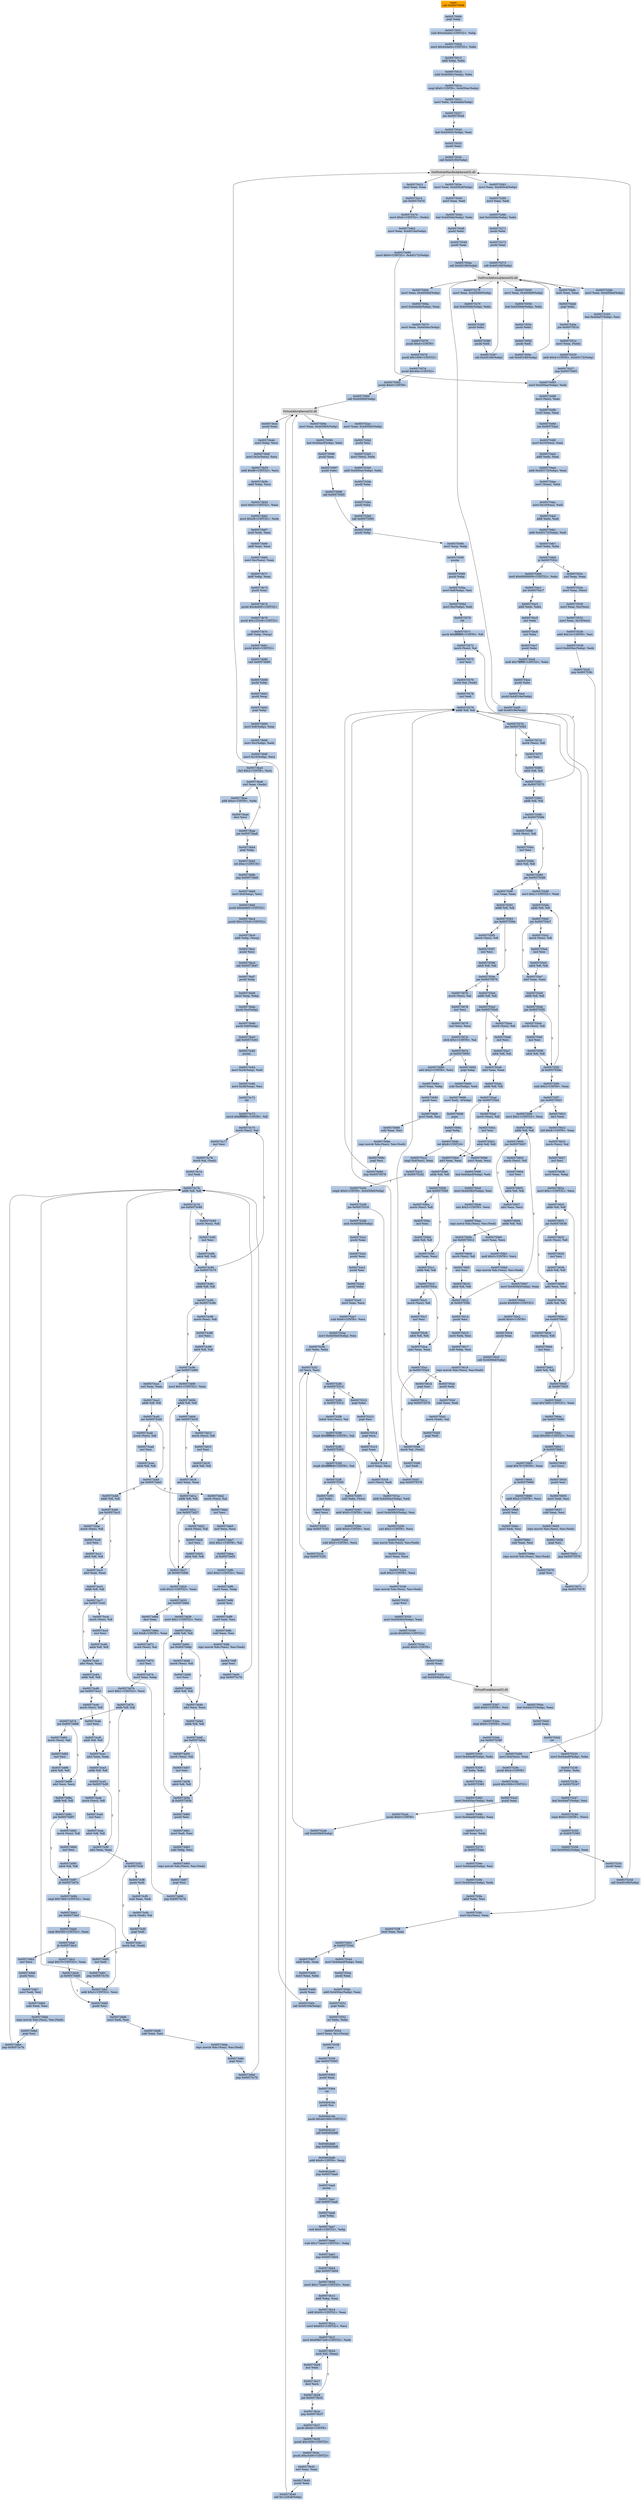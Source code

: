 digraph G {
node[shape=rectangle,style=filled,fillcolor=lightsteelblue,color=lightsteelblue]
bgcolor="transparent"
a0x00575001call_0x00575006[label="start\ncall 0x00575006",color="lightgrey",fillcolor="orange"];
a0x00575006popl_ebp[label="0x00575006\npopl %ebp"];
a0x00575007subl_0x444a0aUINT32_ebp[label="0x00575007\nsubl $0x444a0a<UINT32>, %ebp"];
a0x0057500dmovl_0x444a04UINT32_ebx[label="0x0057500d\nmovl $0x444a04<UINT32>, %ebx"];
a0x00575012addl_ebp_ebx[label="0x00575012\naddl %ebp, %ebx"];
a0x00575014subl_0x4450b1ebp__ebx[label="0x00575014\nsubl 0x4450b1(%ebp), %ebx"];
a0x0057501acmpl_0x0UINT8_0x4450acebp_[label="0x0057501a\ncmpl $0x0<UINT8>, 0x4450ac(%ebp)"];
a0x00575021movl_ebx_0x444ebbebp_[label="0x00575021\nmovl %ebx, 0x444ebb(%ebp)"];
a0x00575027jne_0x00575544[label="0x00575027\njne 0x00575544"];
a0x0057502dleal_0x4450d1ebp__eax[label="0x0057502d\nleal 0x4450d1(%ebp), %eax"];
a0x00575033pushl_eax[label="0x00575033\npushl %eax"];
a0x00575034call_0x445194ebp_[label="0x00575034\ncall 0x445194(%ebp)"];
GetModuleHandleA_kernel32_dll[label="GetModuleHandleA@kernel32.dll",color="lightgrey",fillcolor="lightgrey"];
a0x0057503amovl_eax_0x4450cdebp_[label="0x0057503a\nmovl %eax, 0x4450cd(%ebp)"];
a0x00575040movl_eax_edi[label="0x00575040\nmovl %eax, %edi"];
a0x00575042leal_0x4450deebp__ebx[label="0x00575042\nleal 0x4450de(%ebp), %ebx"];
a0x00575048pushl_ebx[label="0x00575048\npushl %ebx"];
a0x00575049pushl_eax[label="0x00575049\npushl %eax"];
a0x0057504acall_0x445190ebp_[label="0x0057504a\ncall 0x445190(%ebp)"];
GetProcAddress_kernel32_dll[label="GetProcAddress@kernel32.dll",color="lightgrey",fillcolor="lightgrey"];
a0x00575050movl_eax_0x4450b9ebp_[label="0x00575050\nmovl %eax, 0x4450b9(%ebp)"];
a0x00575056leal_0x4450ebebp__ebx[label="0x00575056\nleal 0x4450eb(%ebp), %ebx"];
a0x0057505cpushl_ebx[label="0x0057505c\npushl %ebx"];
a0x0057505dpushl_edi[label="0x0057505d\npushl %edi"];
a0x0057505ecall_0x445190ebp_[label="0x0057505e\ncall 0x445190(%ebp)"];
a0x00575064movl_eax_0x4450bdebp_[label="0x00575064\nmovl %eax, 0x4450bd(%ebp)"];
a0x0057506amovl_0x444ebbebp__eax[label="0x0057506a\nmovl 0x444ebb(%ebp), %eax"];
a0x00575070movl_eax_0x4450acebp_[label="0x00575070\nmovl %eax, 0x4450ac(%ebp)"];
a0x00575076pushl_0x4UINT8[label="0x00575076\npushl $0x4<UINT8>"];
a0x00575078pushl_0x1000UINT32[label="0x00575078\npushl $0x1000<UINT32>"];
a0x0057507dpushl_0x49aUINT32[label="0x0057507d\npushl $0x49a<UINT32>"];
a0x00575082pushl_0x0UINT8[label="0x00575082\npushl $0x0<UINT8>"];
a0x00575084call_0x4450b9ebp_[label="0x00575084\ncall 0x4450b9(%ebp)"];
VirtualAlloc_kernel32_dll[label="VirtualAlloc@kernel32.dll",color="lightgrey",fillcolor="lightgrey"];
a0x0057508amovl_eax_0x4450b5ebp_[label="0x0057508a\nmovl %eax, 0x4450b5(%ebp)"];
a0x00575090leal_0x444acfebp__ebx[label="0x00575090\nleal 0x444acf(%ebp), %ebx"];
a0x00575096pushl_eax[label="0x00575096\npushl %eax"];
a0x00575097pushl_ebx[label="0x00575097\npushl %ebx"];
a0x00575098call_0x00575565[label="0x00575098\ncall 0x00575565"];
a0x00575565pushl_ebp[label="0x00575565\npushl %ebp"];
a0x00575566movl_esp_ebp[label="0x00575566\nmovl %esp, %ebp"];
a0x00575568pusha_[label="0x00575568\npusha "];
a0x00575569pushl_ebp[label="0x00575569\npushl %ebp"];
a0x0057556amovl_0x8ebp__esi[label="0x0057556a\nmovl 0x8(%ebp), %esi"];
a0x0057556dmovl_0xcebp__edi[label="0x0057556d\nmovl 0xc(%ebp), %edi"];
a0x00575570cld_[label="0x00575570\ncld "];
a0x00575571movb_0xffffff80UINT8_dl[label="0x00575571\nmovb $0xffffff80<UINT8>, %dl"];
a0x00575573movb_esi__al[label="0x00575573\nmovb (%esi), %al"];
a0x00575575incl_esi[label="0x00575575\nincl %esi"];
a0x00575576movb_al_edi_[label="0x00575576\nmovb %al, (%edi)"];
a0x00575578incl_edi[label="0x00575578\nincl %edi"];
a0x00575579addb_dl_dl[label="0x00575579\naddb %dl, %dl"];
a0x0057557bjne_0x00575582[label="0x0057557b\njne 0x00575582"];
a0x0057557dmovb_esi__dl[label="0x0057557d\nmovb (%esi), %dl"];
a0x0057557fincl_esi[label="0x0057557f\nincl %esi"];
a0x00575580adcb_dl_dl[label="0x00575580\nadcb %dl, %dl"];
a0x00575582jae_0x00575573[label="0x00575582\njae 0x00575573"];
a0x00575584addb_dl_dl[label="0x00575584\naddb %dl, %dl"];
a0x00575586jne_0x0057558d[label="0x00575586\njne 0x0057558d"];
a0x0057558djae_0x005755d9[label="0x0057558d\njae 0x005755d9"];
a0x0057558fxorl_eax_eax[label="0x0057558f\nxorl %eax, %eax"];
a0x00575591addb_dl_dl[label="0x00575591\naddb %dl, %dl"];
a0x00575593jne_0x0057559a[label="0x00575593\njne 0x0057559a"];
a0x0057559ajae_0x00575676[label="0x0057559a\njae 0x00575676"];
a0x005755a0addb_dl_dl[label="0x005755a0\naddb %dl, %dl"];
a0x005755a2jne_0x005755a9[label="0x005755a2\njne 0x005755a9"];
a0x005755a9adcl_eax_eax[label="0x005755a9\nadcl %eax, %eax"];
a0x005755abaddb_dl_dl[label="0x005755ab\naddb %dl, %dl"];
a0x005755adjne_0x005755b4[label="0x005755ad\njne 0x005755b4"];
a0x005755afmovb_esi__dl[label="0x005755af\nmovb (%esi), %dl"];
a0x005755b1incl_esi[label="0x005755b1\nincl %esi"];
a0x005755b2adcb_dl_dl[label="0x005755b2\nadcb %dl, %dl"];
a0x005755b4adcl_eax_eax[label="0x005755b4\nadcl %eax, %eax"];
a0x005755b6addb_dl_dl[label="0x005755b6\naddb %dl, %dl"];
a0x005755b8jne_0x005755bf[label="0x005755b8\njne 0x005755bf"];
a0x005755bfadcl_eax_eax[label="0x005755bf\nadcl %eax, %eax"];
a0x005755c1addb_dl_dl[label="0x005755c1\naddb %dl, %dl"];
a0x005755c3jne_0x005755ca[label="0x005755c3\njne 0x005755ca"];
a0x005755caadcl_eax_eax[label="0x005755ca\nadcl %eax, %eax"];
a0x005755ccje_0x005755d4[label="0x005755cc\nje 0x005755d4"];
a0x005755d4movb_al_edi_[label="0x005755d4\nmovb %al, (%edi)"];
a0x005755d6incl_edi[label="0x005755d6\nincl %edi"];
a0x005755d7jmp_0x00575579[label="0x005755d7\njmp 0x00575579"];
a0x005755a4movb_esi__dl[label="0x005755a4\nmovb (%esi), %dl"];
a0x005755a6incl_esi[label="0x005755a6\nincl %esi"];
a0x005755a7adcb_dl_dl[label="0x005755a7\nadcb %dl, %dl"];
a0x005755d9movl_0x1UINT32_eax[label="0x005755d9\nmovl $0x1<UINT32>, %eax"];
a0x005755deaddb_dl_dl[label="0x005755de\naddb %dl, %dl"];
a0x005755e0jne_0x005755e7[label="0x005755e0\njne 0x005755e7"];
a0x005755e7adcl_eax_eax[label="0x005755e7\nadcl %eax, %eax"];
a0x005755e9addb_dl_dl[label="0x005755e9\naddb %dl, %dl"];
a0x005755ebjne_0x005755f2[label="0x005755eb\njne 0x005755f2"];
a0x005755f2jb_0x005755de[label="0x005755f2\njb 0x005755de"];
a0x005755f4subl_0x2UINT8_eax[label="0x005755f4\nsubl $0x2<UINT8>, %eax"];
a0x005755f7jne_0x00575621[label="0x005755f7\njne 0x00575621"];
a0x00575621decl_eax[label="0x00575621\ndecl %eax"];
a0x00575622shll_0x8UINT8_eax[label="0x00575622\nshll $0x8<UINT8>, %eax"];
a0x00575625movb_esi__al[label="0x00575625\nmovb (%esi), %al"];
a0x00575627incl_esi[label="0x00575627\nincl %esi"];
a0x00575628movl_eax_ebp[label="0x00575628\nmovl %eax, %ebp"];
a0x0057562amovl_0x1UINT32_ecx[label="0x0057562a\nmovl $0x1<UINT32>, %ecx"];
a0x0057562faddb_dl_dl[label="0x0057562f\naddb %dl, %dl"];
a0x00575631jne_0x00575638[label="0x00575631\njne 0x00575638"];
a0x00575633movb_esi__dl[label="0x00575633\nmovb (%esi), %dl"];
a0x00575635incl_esi[label="0x00575635\nincl %esi"];
a0x00575636adcb_dl_dl[label="0x00575636\nadcb %dl, %dl"];
a0x00575638adcl_ecx_ecx[label="0x00575638\nadcl %ecx, %ecx"];
a0x0057563aaddb_dl_dl[label="0x0057563a\naddb %dl, %dl"];
a0x0057563cjne_0x00575643[label="0x0057563c\njne 0x00575643"];
a0x00575643jb_0x0057562f[label="0x00575643\njb 0x0057562f"];
a0x00575645cmpl_0x7d00UINT32_eax[label="0x00575645\ncmpl $0x7d00<UINT32>, %eax"];
a0x0057564ajae_0x00575666[label="0x0057564a\njae 0x00575666"];
a0x0057564ccmpl_0x500UINT32_eax[label="0x0057564c\ncmpl $0x500<UINT32>, %eax"];
a0x00575651jb_0x00575661[label="0x00575651\njb 0x00575661"];
a0x00575661cmpl_0x7fUINT8_eax[label="0x00575661\ncmpl $0x7f<UINT8>, %eax"];
a0x00575664ja_0x00575669[label="0x00575664\nja 0x00575669"];
a0x00575666addl_0x2UINT8_ecx[label="0x00575666\naddl $0x2<UINT8>, %ecx"];
a0x00575669pushl_esi[label="0x00575669\npushl %esi"];
a0x0057566amovl_edi_esi[label="0x0057566a\nmovl %edi, %esi"];
a0x0057566csubl_eax_esi[label="0x0057566c\nsubl %eax, %esi"];
a0x0057566erepz_movsb_ds_esi__es_edi_[label="0x0057566e\nrepz movsb %ds:(%esi), %es:(%edi)"];
a0x00575670popl_esi[label="0x00575670\npopl %esi"];
a0x00575671jmp_0x00575579[label="0x00575671\njmp 0x00575579"];
a0x005755bamovb_esi__dl[label="0x005755ba\nmovb (%esi), %dl"];
a0x005755bcincl_esi[label="0x005755bc\nincl %esi"];
a0x005755bdadcb_dl_dl[label="0x005755bd\nadcb %dl, %dl"];
a0x005755f9movl_0x1UINT32_ecx[label="0x005755f9\nmovl $0x1<UINT32>, %ecx"];
a0x005755feaddb_dl_dl[label="0x005755fe\naddb %dl, %dl"];
a0x00575600jne_0x00575607[label="0x00575600\njne 0x00575607"];
a0x00575607adcl_ecx_ecx[label="0x00575607\nadcl %ecx, %ecx"];
a0x00575609addb_dl_dl[label="0x00575609\naddb %dl, %dl"];
a0x0057560bjne_0x00575612[label="0x0057560b\njne 0x00575612"];
a0x00575612jb_0x005755fe[label="0x00575612\njb 0x005755fe"];
a0x00575602movb_esi__dl[label="0x00575602\nmovb (%esi), %dl"];
a0x00575604incl_esi[label="0x00575604\nincl %esi"];
a0x00575605adcb_dl_dl[label="0x00575605\nadcb %dl, %dl"];
a0x00575614pushl_esi[label="0x00575614\npushl %esi"];
a0x00575615movl_edi_esi[label="0x00575615\nmovl %edi, %esi"];
a0x00575617subl_ebp_esi[label="0x00575617\nsubl %ebp, %esi"];
a0x00575619repz_movsb_ds_esi__es_edi_[label="0x00575619\nrepz movsb %ds:(%esi), %es:(%edi)"];
a0x0057561bpopl_esi[label="0x0057561b\npopl %esi"];
a0x0057561cjmp_0x00575579[label="0x0057561c\njmp 0x00575579"];
a0x00575595movb_esi__dl[label="0x00575595\nmovb (%esi), %dl"];
a0x00575597incl_esi[label="0x00575597\nincl %esi"];
a0x00575598adcb_dl_dl[label="0x00575598\nadcb %dl, %dl"];
a0x00575588movb_esi__dl[label="0x00575588\nmovb (%esi), %dl"];
a0x0057558aincl_esi[label="0x0057558a\nincl %esi"];
a0x0057558badcb_dl_dl[label="0x0057558b\nadcb %dl, %dl"];
a0x005755e2movb_esi__dl[label="0x005755e2\nmovb (%esi), %dl"];
a0x005755e4incl_esi[label="0x005755e4\nincl %esi"];
a0x005755e5adcb_dl_dl[label="0x005755e5\nadcb %dl, %dl"];
a0x005755c5movb_esi__dl[label="0x005755c5\nmovb (%esi), %dl"];
a0x005755c7incl_esi[label="0x005755c7\nincl %esi"];
a0x005755c8adcb_dl_dl[label="0x005755c8\nadcb %dl, %dl"];
a0x005755cepushl_edi[label="0x005755ce\npushl %edi"];
a0x005755cfsubl_eax_edi[label="0x005755cf\nsubl %eax, %edi"];
a0x005755d1movb_edi__al[label="0x005755d1\nmovb (%edi), %al"];
a0x005755d3popl_edi[label="0x005755d3\npopl %edi"];
a0x00575676movb_esi__al[label="0x00575676\nmovb (%esi), %al"];
a0x00575678incl_esi[label="0x00575678\nincl %esi"];
a0x00575679xorl_ecx_ecx[label="0x00575679\nxorl %ecx, %ecx"];
a0x0057567bshrb_0x1UINT8_al[label="0x0057567b\nshrb $0x1<UINT8>, %al"];
a0x0057567eje_0x00575692[label="0x0057567e\nje 0x00575692"];
a0x00575680adcl_0x2UINT8_ecx[label="0x00575680\nadcl $0x2<UINT8>, %ecx"];
a0x00575683movl_eax_ebp[label="0x00575683\nmovl %eax, %ebp"];
a0x00575685pushl_esi[label="0x00575685\npushl %esi"];
a0x00575686movl_edi_esi[label="0x00575686\nmovl %edi, %esi"];
a0x00575688subl_eax_esi[label="0x00575688\nsubl %eax, %esi"];
a0x0057568arepz_movsb_ds_esi__es_edi_[label="0x0057568a\nrepz movsb %ds:(%esi), %es:(%edi)"];
a0x0057568cpopl_esi[label="0x0057568c\npopl %esi"];
a0x0057568djmp_0x00575579[label="0x0057568d\njmp 0x00575579"];
a0x0057560dmovb_esi__dl[label="0x0057560d\nmovb (%esi), %dl"];
a0x0057560fincl_esi[label="0x0057560f\nincl %esi"];
a0x00575610adcb_dl_dl[label="0x00575610\nadcb %dl, %dl"];
a0x005755edmovb_esi__dl[label="0x005755ed\nmovb (%esi), %dl"];
a0x005755efincl_esi[label="0x005755ef\nincl %esi"];
a0x005755f0adcb_dl_dl[label="0x005755f0\nadcb %dl, %dl"];
a0x0057563emovb_esi__dl[label="0x0057563e\nmovb (%esi), %dl"];
a0x00575640incl_esi[label="0x00575640\nincl %esi"];
a0x00575641adcb_dl_dl[label="0x00575641\nadcb %dl, %dl"];
a0x00575692popl_ebp[label="0x00575692\npopl %ebp"];
a0x00575693subl_0xcebp__edi[label="0x00575693\nsubl 0xc(%ebp), %edi"];
a0x00575696movl_edi__4ebp_[label="0x00575696\nmovl %edi, -4(%ebp)"];
a0x00575699popa_[label="0x00575699\npopa "];
a0x0057569apopl_ebp[label="0x0057569a\npopl %ebp"];
a0x0057569bret_0x8UINT16[label="0x0057569b\nret $0x8<UINT16>"];
a0x0057509dmovl_eax_ecx[label="0x0057509d\nmovl %eax, %ecx"];
a0x0057509fleal_0x444acfebp__edi[label="0x0057509f\nleal 0x444acf(%ebp), %edi"];
a0x005750a5movl_0x4450b5ebp__esi[label="0x005750a5\nmovl 0x4450b5(%ebp), %esi"];
a0x005750absarl_0x2UINT8_ecx[label="0x005750ab\nsarl $0x2<UINT8>, %ecx"];
a0x005750aerepz_movsl_ds_esi__es_edi_[label="0x005750ae\nrepz movsl %ds:(%esi), %es:(%edi)"];
a0x005750b0movl_eax_ecx[label="0x005750b0\nmovl %eax, %ecx"];
a0x005750b2andl_0x3UINT8_ecx[label="0x005750b2\nandl $0x3<UINT8>, %ecx"];
a0x005750b5repz_movsb_ds_esi__es_edi_[label="0x005750b5\nrepz movsb %ds:(%esi), %es:(%edi)"];
a0x005750b7movl_0x4450b5ebp__eax[label="0x005750b7\nmovl 0x4450b5(%ebp), %eax"];
a0x005750bdpushl_0x8000UINT32[label="0x005750bd\npushl $0x8000<UINT32>"];
a0x005750c2pushl_0x0UINT8[label="0x005750c2\npushl $0x0<UINT8>"];
a0x005750c4pushl_eax[label="0x005750c4\npushl %eax"];
a0x005750c5call_0x4450bdebp_[label="0x005750c5\ncall 0x4450bd(%ebp)"];
VirtualFree_kernel32_dll[label="VirtualFree@kernel32.dll",color="lightgrey",fillcolor="lightgrey"];
a0x005750cbleal_0x444c37ebp__eax[label="0x005750cb\nleal 0x444c37(%ebp), %eax"];
a0x005750d1pushl_eax[label="0x005750d1\npushl %eax"];
a0x005750d2ret[label="0x005750d2\nret"];
a0x00575233movl_0x444adfebp__ebx[label="0x00575233\nmovl 0x444adf(%ebp), %ebx"];
a0x00575239orl_ebx_ebx[label="0x00575239\norl %ebx, %ebx"];
a0x0057523bje_0x00575247[label="0x0057523b\nje 0x00575247"];
a0x00575247leal_0x444af7ebp__esi[label="0x00575247\nleal 0x444af7(%ebp), %esi"];
a0x0057524dcmpl_0x0UINT8_esi_[label="0x0057524d\ncmpl $0x0<UINT8>, (%esi)"];
a0x00575250je_0x00575365[label="0x00575250\nje 0x00575365"];
a0x00575256leal_0x4450d1ebp__eax[label="0x00575256\nleal 0x4450d1(%ebp), %eax"];
a0x0057525cpushl_eax[label="0x0057525c\npushl %eax"];
a0x0057525dcall_0x445194ebp_[label="0x0057525d\ncall 0x445194(%ebp)"];
a0x00575263movl_eax_0x4450cdebp_[label="0x00575263\nmovl %eax, 0x4450cd(%ebp)"];
a0x00575269movl_eax_edi[label="0x00575269\nmovl %eax, %edi"];
a0x0057526bleal_0x4450deebp__ebx[label="0x0057526b\nleal 0x4450de(%ebp), %ebx"];
a0x00575271pushl_ebx[label="0x00575271\npushl %ebx"];
a0x00575272pushl_eax[label="0x00575272\npushl %eax"];
a0x00575273call_0x445190ebp_[label="0x00575273\ncall 0x445190(%ebp)"];
a0x00575279movl_eax_0x4450b9ebp_[label="0x00575279\nmovl %eax, 0x4450b9(%ebp)"];
a0x0057527fleal_0x4450ebebp__ebx[label="0x0057527f\nleal 0x4450eb(%ebp), %ebx"];
a0x00575285pushl_ebx[label="0x00575285\npushl %ebx"];
a0x00575286pushl_edi[label="0x00575286\npushl %edi"];
a0x00575287call_0x445190ebp_[label="0x00575287\ncall 0x445190(%ebp)"];
a0x0057528dmovl_eax_0x4450bdebp_[label="0x0057528d\nmovl %eax, 0x4450bd(%ebp)"];
a0x00575293leal_0x444af7ebp__esi[label="0x00575293\nleal 0x444af7(%ebp), %esi"];
a0x00575299movl_0x4esi__eax[label="0x00575299\nmovl 0x4(%esi), %eax"];
a0x0057529cpushl_0x4UINT8[label="0x0057529c\npushl $0x4<UINT8>"];
a0x0057529epushl_0x1000UINT32[label="0x0057529e\npushl $0x1000<UINT32>"];
a0x005752a3pushl_eax[label="0x005752a3\npushl %eax"];
a0x005752a4pushl_0x0UINT8[label="0x005752a4\npushl $0x0<UINT8>"];
a0x005752a6call_0x4450b9ebp_[label="0x005752a6\ncall 0x4450b9(%ebp)"];
a0x005752acmovl_eax_0x4450b5ebp_[label="0x005752ac\nmovl %eax, 0x4450b5(%ebp)"];
a0x005752b2pushl_esi[label="0x005752b2\npushl %esi"];
a0x005752b3movl_esi__ebx[label="0x005752b3\nmovl (%esi), %ebx"];
a0x005752b5addl_0x4450acebp__ebx[label="0x005752b5\naddl 0x4450ac(%ebp), %ebx"];
a0x005752bbpushl_eax[label="0x005752bb\npushl %eax"];
a0x005752bcpushl_ebx[label="0x005752bc\npushl %ebx"];
a0x005752bdcall_0x00575565[label="0x005752bd\ncall 0x00575565"];
a0x00575653incl_ecx[label="0x00575653\nincl %ecx"];
a0x00575654pushl_esi[label="0x00575654\npushl %esi"];
a0x00575655movl_edi_esi[label="0x00575655\nmovl %edi, %esi"];
a0x00575657subl_eax_esi[label="0x00575657\nsubl %eax, %esi"];
a0x00575659repz_movsb_ds_esi__es_edi_[label="0x00575659\nrepz movsb %ds:(%esi), %es:(%edi)"];
a0x0057565bpopl_esi[label="0x0057565b\npopl %esi"];
a0x0057565cjmp_0x00575579[label="0x0057565c\njmp 0x00575579"];
a0x005752c2cmpl_0x4esi__eax[label="0x005752c2\ncmpl 0x4(%esi), %eax"];
a0x005752c5je_0x005752d2[label="0x005752c5\nje 0x005752d2"];
a0x005752d2cmpb_0x0UINT8_0x4450b0ebp_[label="0x005752d2\ncmpb $0x0<UINT8>, 0x4450b0(%ebp)"];
a0x005752d9jne_0x00575316[label="0x005752d9\njne 0x00575316"];
a0x005752dbincb_0x4450b0ebp_[label="0x005752db\nincb 0x4450b0(%ebp)"];
a0x005752e1pushl_eax[label="0x005752e1\npushl %eax"];
a0x005752e2pushl_ecx[label="0x005752e2\npushl %ecx"];
a0x005752e3pushl_esi[label="0x005752e3\npushl %esi"];
a0x005752e4pushl_ebx[label="0x005752e4\npushl %ebx"];
a0x005752e5movl_eax_ecx[label="0x005752e5\nmovl %eax, %ecx"];
a0x005752e7subl_0x6UINT8_ecx[label="0x005752e7\nsubl $0x6<UINT8>, %ecx"];
a0x005752eamovl_0x4450b5ebp__esi[label="0x005752ea\nmovl 0x4450b5(%ebp), %esi"];
a0x005752f0xorl_ebx_ebx[label="0x005752f0\nxorl %ebx, %ebx"];
a0x005752f2orl_ecx_ecx[label="0x005752f2\norl %ecx, %ecx"];
a0x005752f4je_0x00575312[label="0x005752f4\nje 0x00575312"];
a0x005752f6js_0x00575312[label="0x005752f6\njs 0x00575312"];
a0x005752f8lodsb_ds_esi__al[label="0x005752f8\nlodsb %ds:(%esi), %al"];
a0x005752f9cmpb_0xffffffe8UINT8_al[label="0x005752f9\ncmpb $0xffffffe8<UINT8>, %al"];
a0x005752fbje_0x00575305[label="0x005752fb\nje 0x00575305"];
a0x005752fdcmpb_0xffffffe9UINT8_al[label="0x005752fd\ncmpb $0xffffffe9<UINT8>, %al"];
a0x005752ffje_0x00575305[label="0x005752ff\nje 0x00575305"];
a0x00575301incl_ebx[label="0x00575301\nincl %ebx"];
a0x00575302decl_ecx[label="0x00575302\ndecl %ecx"];
a0x00575303jmp_0x005752f2[label="0x00575303\njmp 0x005752f2"];
a0x00575305subl_ebx_esi_[label="0x00575305\nsubl %ebx, (%esi)"];
a0x00575307addl_0x5UINT8_ebx[label="0x00575307\naddl $0x5<UINT8>, %ebx"];
a0x0057530aaddl_0x4UINT8_esi[label="0x0057530a\naddl $0x4<UINT8>, %esi"];
a0x0057530dsubl_0x5UINT8_ecx[label="0x0057530d\nsubl $0x5<UINT8>, %ecx"];
a0x00575310jmp_0x005752f2[label="0x00575310\njmp 0x005752f2"];
a0x00575312popl_ebx[label="0x00575312\npopl %ebx"];
a0x00575313popl_esi[label="0x00575313\npopl %esi"];
a0x00575314popl_ecx[label="0x00575314\npopl %ecx"];
a0x00575315popl_eax[label="0x00575315\npopl %eax"];
a0x00575316movl_eax_ecx[label="0x00575316\nmovl %eax, %ecx"];
a0x00575318movl_esi__edi[label="0x00575318\nmovl (%esi), %edi"];
a0x0057531aaddl_0x4450acebp__edi[label="0x0057531a\naddl 0x4450ac(%ebp), %edi"];
a0x00575320movl_0x4450b5ebp__esi[label="0x00575320\nmovl 0x4450b5(%ebp), %esi"];
a0x00575326sarl_0x2UINT8_ecx[label="0x00575326\nsarl $0x2<UINT8>, %ecx"];
a0x00575329repz_movsl_ds_esi__es_edi_[label="0x00575329\nrepz movsl %ds:(%esi), %es:(%edi)"];
a0x0057532bmovl_eax_ecx[label="0x0057532b\nmovl %eax, %ecx"];
a0x0057532dandl_0x3UINT8_ecx[label="0x0057532d\nandl $0x3<UINT8>, %ecx"];
a0x00575330repz_movsb_ds_esi__es_edi_[label="0x00575330\nrepz movsb %ds:(%esi), %es:(%edi)"];
a0x00575332popl_esi[label="0x00575332\npopl %esi"];
a0x00575333movl_0x4450b5ebp__eax[label="0x00575333\nmovl 0x4450b5(%ebp), %eax"];
a0x00575339pushl_0x8000UINT32[label="0x00575339\npushl $0x8000<UINT32>"];
a0x0057533epushl_0x0UINT8[label="0x0057533e\npushl $0x0<UINT8>"];
a0x00575340pushl_eax[label="0x00575340\npushl %eax"];
a0x00575341call_0x4450bdebp_[label="0x00575341\ncall 0x4450bd(%ebp)"];
a0x00575347addl_0x8UINT8_esi[label="0x00575347\naddl $0x8<UINT8>, %esi"];
a0x0057534acmpl_0x0UINT8_esi_[label="0x0057534a\ncmpl $0x0<UINT8>, (%esi)"];
a0x0057534djne_0x00575299[label="0x0057534d\njne 0x00575299"];
a0x00575353movl_0x444adfebp__ebx[label="0x00575353\nmovl 0x444adf(%ebp), %ebx"];
a0x00575359orl_ebx_ebx[label="0x00575359\norl %ebx, %ebx"];
a0x0057535bje_0x00575365[label="0x0057535b\nje 0x00575365"];
a0x00575365movl_0x4450acebp__edx[label="0x00575365\nmovl 0x4450ac(%ebp), %edx"];
a0x0057536bmovl_0x444adbebp__eax[label="0x0057536b\nmovl 0x444adb(%ebp), %eax"];
a0x00575371subl_eax_edx[label="0x00575371\nsubl %eax, %edx"];
a0x00575373je_0x005753ee[label="0x00575373\nje 0x005753ee"];
a0x005753eemovl_0x444aebebp__esi[label="0x005753ee\nmovl 0x444aeb(%ebp), %esi"];
a0x005753f4movl_0x4450acebp__edx[label="0x005753f4\nmovl 0x4450ac(%ebp), %edx"];
a0x005753faaddl_edx_esi[label="0x005753fa\naddl %edx, %esi"];
a0x005753fcmovl_0xcesi__eax[label="0x005753fc\nmovl 0xc(%esi), %eax"];
a0x005753fftestl_eax_eax[label="0x005753ff\ntestl %eax, %eax"];
a0x00575401je_0x00575544[label="0x00575401\nje 0x00575544"];
a0x00575407addl_edx_eax[label="0x00575407\naddl %edx, %eax"];
a0x00575409movl_eax_ebx[label="0x00575409\nmovl %eax, %ebx"];
a0x0057540bpushl_eax[label="0x0057540b\npushl %eax"];
a0x0057540ccall_0x445194ebp_[label="0x0057540c\ncall 0x445194(%ebp)"];
a0x00575412testl_eax_eax[label="0x00575412\ntestl %eax, %eax"];
a0x00575414jne_0x0057547d[label="0x00575414\njne 0x0057547d"];
a0x0057547dmovl_0x0UINT32_ebx_[label="0x0057547d\nmovl $0x0<UINT32>, (%ebx)"];
a0x00575483movl_eax_0x44516eebp_[label="0x00575483\nmovl %eax, 0x44516e(%ebp)"];
a0x00575489movl_0x0UINT32_0x445172ebp_[label="0x00575489\nmovl $0x0<UINT32>, 0x445172(%ebp)"];
a0x00575493movl_0x4450acebp__edx[label="0x00575493\nmovl 0x4450ac(%ebp), %edx"];
a0x00575499movl_esi__eax[label="0x00575499\nmovl (%esi), %eax"];
a0x0057549btestl_eax_eax[label="0x0057549b\ntestl %eax, %eax"];
a0x0057549djne_0x005754a2[label="0x0057549d\njne 0x005754a2"];
a0x0057549fmovl_0x10esi__eax[label="0x0057549f\nmovl 0x10(%esi), %eax"];
a0x005754a2addl_edx_eax[label="0x005754a2\naddl %edx, %eax"];
a0x005754a4addl_0x445172ebp__eax[label="0x005754a4\naddl 0x445172(%ebp), %eax"];
a0x005754aamovl_eax__ebx[label="0x005754aa\nmovl (%eax), %ebx"];
a0x005754acmovl_0x10esi__edi[label="0x005754ac\nmovl 0x10(%esi), %edi"];
a0x005754afaddl_edx_edi[label="0x005754af\naddl %edx, %edi"];
a0x005754b1addl_0x445172ebp__edi[label="0x005754b1\naddl 0x445172(%ebp), %edi"];
a0x005754b7testl_ebx_ebx[label="0x005754b7\ntestl %ebx, %ebx"];
a0x005754b9je_0x0057552c[label="0x005754b9\nje 0x0057552c"];
a0x005754bbtestl_0x80000000UINT32_ebx[label="0x005754bb\ntestl $0x80000000<UINT32>, %ebx"];
a0x005754c1jne_0x005754c7[label="0x005754c1\njne 0x005754c7"];
a0x005754c3addl_edx_ebx[label="0x005754c3\naddl %edx, %ebx"];
a0x005754c5incl_ebx[label="0x005754c5\nincl %ebx"];
a0x005754c6incl_ebx[label="0x005754c6\nincl %ebx"];
a0x005754c7pushl_ebx[label="0x005754c7\npushl %ebx"];
a0x005754c8andl_0x7fffffffUINT32_ebx[label="0x005754c8\nandl $0x7fffffff<UINT32>, %ebx"];
a0x005754cepushl_ebx[label="0x005754ce\npushl %ebx"];
a0x005754cfpushl_0x44516eebp_[label="0x005754cf\npushl 0x44516e(%ebp)"];
a0x005754d5call_0x445190ebp_[label="0x005754d5\ncall 0x445190(%ebp)"];
a0x005754dbtestl_eax_eax[label="0x005754db\ntestl %eax, %eax"];
a0x005754ddpopl_ebx[label="0x005754dd\npopl %ebx"];
a0x005754dejne_0x0057551e[label="0x005754de\njne 0x0057551e"];
a0x0057551emovl_eax_edi_[label="0x0057551e\nmovl %eax, (%edi)"];
a0x00575520addl_0x4UINT8_0x445172ebp_[label="0x00575520\naddl $0x4<UINT8>, 0x445172(%ebp)"];
a0x00575527jmp_0x00575493[label="0x00575527\njmp 0x00575493"];
a0x0057552cxorl_eax_eax[label="0x0057552c\nxorl %eax, %eax"];
a0x0057552emovl_eax_esi_[label="0x0057552e\nmovl %eax, (%esi)"];
a0x00575530movl_eax_0xcesi_[label="0x00575530\nmovl %eax, 0xc(%esi)"];
a0x00575533movl_eax_0x10esi_[label="0x00575533\nmovl %eax, 0x10(%esi)"];
a0x00575536addl_0x14UINT8_esi[label="0x00575536\naddl $0x14<UINT8>, %esi"];
a0x00575539movl_0x4450acebp__edx[label="0x00575539\nmovl 0x4450ac(%ebp), %edx"];
a0x0057553fjmp_0x005753fc[label="0x0057553f\njmp 0x005753fc"];
a0x00575544movl_0x444aefebp__eax[label="0x00575544\nmovl 0x444aef(%ebp), %eax"];
a0x0057554apushl_eax[label="0x0057554a\npushl %eax"];
a0x0057554baddl_0x4450acebp__eax[label="0x0057554b\naddl 0x4450ac(%ebp), %eax"];
a0x00575551popl_ebx[label="0x00575551\npopl %ebx"];
a0x00575552orl_ebx_ebx[label="0x00575552\norl %ebx, %ebx"];
a0x00575554movl_eax_0x1cesp_[label="0x00575554\nmovl %eax, 0x1c(%esp)"];
a0x00575558popa_[label="0x00575558\npopa "];
a0x00575559jne_0x00575563[label="0x00575559\njne 0x00575563"];
a0x00575563pushl_eax[label="0x00575563\npushl %eax"];
a0x00575564ret[label="0x00575564\nret"];
a0x004041bapushl_ss[label="0x004041ba\npushl %ss"];
a0x004041bbpushl_0x401000UINT32[label="0x004041bb\npushl $0x401000<UINT32>"];
a0x004041c0call_0x00402bb8[label="0x004041c0\ncall 0x00402bb8"];
a0x00402bb8jmp_0x00402bd6[label="0x00402bb8\njmp 0x00402bd6"];
a0x00402bd6addl_0x8UINT8_esp[label="0x00402bd6\naddl $0x8<UINT8>, %esp"];
a0x00402bd9jmp_0x00573aa0[label="0x00402bd9\njmp 0x00573aa0"];
a0x00573aa0pusha_[label="0x00573aa0\npusha "];
a0x00573aa1call_0x00573aa6[label="0x00573aa1\ncall 0x00573aa6"];
a0x00573aa6popl_ebp[label="0x00573aa6\npopl %ebp"];
a0x00573aa7subl_0x6UINT32_ebp[label="0x00573aa7\nsubl $0x6<UINT32>, %ebp"];
a0x00573aadsubl_0x173aa0UINT32_ebp[label="0x00573aad\nsubl $0x173aa0<UINT32>, %ebp"];
a0x00573ab3jmp_0x00573b04[label="0x00573ab3\njmp 0x00573b04"];
a0x00573b04jmp_0x00573b0d[label="0x00573b04\njmp 0x00573b0d"];
a0x00573b0dmovl_0x173aa0UINT32_eax[label="0x00573b0d\nmovl $0x173aa0<UINT32>, %eax"];
a0x00573b12addl_ebp_eax[label="0x00573b12\naddl %ebp, %eax"];
a0x00573b14addl_0x93UINT32_eax[label="0x00573b14\naddl $0x93<UINT32>, %eax"];
a0x00573b1amovl_0x653UINT32_ecx[label="0x00573b1a\nmovl $0x653<UINT32>, %ecx"];
a0x00573b1fmovl_0xf08d72e8UINT32_edx[label="0x00573b1f\nmovl $0xf08d72e8<UINT32>, %edx"];
a0x00573b24xorb_dl_eax_[label="0x00573b24\nxorb %dl, (%eax)"];
a0x00573b26incl_eax[label="0x00573b26\nincl %eax"];
a0x00573b27decl_ecx[label="0x00573b27\ndecl %ecx"];
a0x00573b28jne_0x00573b24[label="0x00573b28\njne 0x00573b24"];
a0x00573b2ejmp_0x00573b37[label="0x00573b2e\njmp 0x00573b37"];
a0x00573b37pushl_0x40UINT8[label="0x00573b37\npushl $0x40<UINT8>"];
a0x00573b39pushl_0x1000UINT32[label="0x00573b39\npushl $0x1000<UINT32>"];
a0x00573b3epushl_0xc5c00UINT32[label="0x00573b3e\npushl $0xc5c00<UINT32>"];
a0x00573b43xorl_eax_eax[label="0x00573b43\nxorl %eax, %eax"];
a0x00573b45pushl_eax[label="0x00573b45\npushl %eax"];
a0x00573b46call_0x1220c8ebp_[label="0x00573b46\ncall 0x1220c8(%ebp)"];
a0x00573b4cpushl_eax[label="0x00573b4c\npushl %eax"];
a0x00573b4dmovl_ebp_ecx[label="0x00573b4d\nmovl %ebp, %ecx"];
a0x00573b4fmovl_0x3cecx__ecx[label="0x00573b4f\nmovl 0x3c(%ecx), %ecx"];
a0x00573b55addl_0xf8UINT32_ecx[label="0x00573b55\naddl $0xf8<UINT32>, %ecx"];
a0x00573b5baddl_ebp_ecx[label="0x00573b5b\naddl %ebp, %ecx"];
a0x00573b5dmovl_0x5UINT32_eax[label="0x00573b5d\nmovl $0x5<UINT32>, %eax"];
a0x00573b62movl_0x28UINT32_edx[label="0x00573b62\nmovl $0x28<UINT32>, %edx"];
a0x00573b67mull_edx_eax[label="0x00573b67\nmull %edx, %eax"];
a0x00573b69addl_eax_ecx[label="0x00573b69\naddl %eax, %ecx"];
a0x00573b6bmovl_0xcecx__eax[label="0x00573b6b\nmovl 0xc(%ecx), %eax"];
a0x00573b71addl_ebp_eax[label="0x00573b71\naddl %ebp, %eax"];
a0x00573b73pushl_eax[label="0x00573b73\npushl %eax"];
a0x00573b74pushl_0x4e6d5UINT32[label="0x00573b74\npushl $0x4e6d5<UINT32>"];
a0x00573b79pushl_0x1253c9UINT32[label="0x00573b79\npushl $0x1253c9<UINT32>"];
a0x00573b7eaddl_ebp_esp_[label="0x00573b7e\naddl %ebp, (%esp)"];
a0x00573b81pushl_0x0UINT32[label="0x00573b81\npushl $0x0<UINT32>"];
a0x00573b86call_0x00573b90[label="0x00573b86\ncall 0x00573b90"];
a0x00573b90pushl_ebp[label="0x00573b90\npushl %ebp"];
a0x00573b91pushl_esp[label="0x00573b91\npushl %esp"];
a0x00573b92popl_ebp[label="0x00573b92\npopl %ebp"];
a0x00573b93movl_0x8ebp__eax[label="0x00573b93\nmovl 0x8(%ebp), %eax"];
a0x00573b99movl_0xcebp__edx[label="0x00573b99\nmovl 0xc(%ebp), %edx"];
a0x00573b9fmovl_0x10ebp__ecx[label="0x00573b9f\nmovl 0x10(%ebp), %ecx"];
a0x00573ba5shrl_0x2UINT8_ecx[label="0x00573ba5\nshrl $0x2<UINT8>, %ecx"];
a0x00573ba8xorl_eax_edx_[label="0x00573ba8\nxorl %eax, (%edx)"];
a0x00573baaaddl_0x4UINT8_edx[label="0x00573baa\naddl $0x4<UINT8>, %edx"];
a0x00573baddecl_ecx[label="0x00573bad\ndecl %ecx"];
a0x00573baejne_0x00573ba8[label="0x00573bae\njne 0x00573ba8"];
a0x00573bb4popl_ebp[label="0x00573bb4\npopl %ebp"];
a0x00573bb5ret_0xcUINT16[label="0x00573bb5\nret $0xc<UINT16>"];
a0x00573b8bjmp_0x00573bb8[label="0x00573b8b\njmp 0x00573bb8"];
a0x00573bb8movl_0x4esp__ecx[label="0x00573bb8\nmovl 0x4(%esp), %ecx"];
a0x00573bbfpushl_0x4e6d5UINT32[label="0x00573bbf\npushl $0x4e6d5<UINT32>"];
a0x00573bc4pushl_0x1253c9UINT32[label="0x00573bc4\npushl $0x1253c9<UINT32>"];
a0x00573bc9addl_ebp_esp_[label="0x00573bc9\naddl %ebp, (%esp)"];
a0x00573bccpushl_ecx[label="0x00573bcc\npushl %ecx"];
a0x00573bcdcall_0x00573bd7[label="0x00573bcd\ncall 0x00573bd7"];
a0x00573bd7pushl_ebp[label="0x00573bd7\npushl %ebp"];
a0x00573bd8movl_esp_ebp[label="0x00573bd8\nmovl %esp, %ebp"];
a0x00573bdapushl_0xcebp_[label="0x00573bda\npushl 0xc(%ebp)"];
a0x00573bddpushl_0x8ebp_[label="0x00573bdd\npushl 0x8(%ebp)"];
a0x00573be0call_0x00573c63[label="0x00573be0\ncall 0x00573c63"];
a0x00573c63pusha_[label="0x00573c63\npusha "];
a0x00573c64movl_0x24esp__edi[label="0x00573c64\nmovl 0x24(%esp), %edi"];
a0x00573c6bmovl_0x28esp__esi[label="0x00573c6b\nmovl 0x28(%esp), %esi"];
a0x00573c72cld_[label="0x00573c72\ncld "];
a0x00573c73movb_0xffffff80UINT8_dl[label="0x00573c73\nmovb $0xffffff80<UINT8>, %dl"];
a0x00573c75movb_esi__al[label="0x00573c75\nmovb (%esi), %al"];
a0x00573c77incl_esi[label="0x00573c77\nincl %esi"];
a0x00573c78movb_al_edi_[label="0x00573c78\nmovb %al, (%edi)"];
a0x00573c7aincl_edi[label="0x00573c7a\nincl %edi"];
a0x00573c7baddb_dl_dl[label="0x00573c7b\naddb %dl, %dl"];
a0x00573c7djne_0x00573c88[label="0x00573c7d\njne 0x00573c88"];
a0x00573c83movb_esi__dl[label="0x00573c83\nmovb (%esi), %dl"];
a0x00573c85incl_esi[label="0x00573c85\nincl %esi"];
a0x00573c86adcb_dl_dl[label="0x00573c86\nadcb %dl, %dl"];
a0x00573c88jae_0x00573c75[label="0x00573c88\njae 0x00573c75"];
a0x00573c8eaddb_dl_dl[label="0x00573c8e\naddb %dl, %dl"];
a0x00573c90jne_0x00573c9b[label="0x00573c90\njne 0x00573c9b"];
a0x00573c9bjae_0x00573d06[label="0x00573c9b\njae 0x00573d06"];
a0x00573ca1xorl_eax_eax[label="0x00573ca1\nxorl %eax, %eax"];
a0x00573ca3addb_dl_dl[label="0x00573ca3\naddb %dl, %dl"];
a0x00573ca5jne_0x00573cb0[label="0x00573ca5\njne 0x00573cb0"];
a0x00573cb0jae_0x00573de2[label="0x00573cb0\njae 0x00573de2"];
a0x00573cb6addb_dl_dl[label="0x00573cb6\naddb %dl, %dl"];
a0x00573cb8jne_0x00573cc3[label="0x00573cb8\njne 0x00573cc3"];
a0x00573cc3adcl_eax_eax[label="0x00573cc3\nadcl %eax, %eax"];
a0x00573cc5addb_dl_dl[label="0x00573cc5\naddb %dl, %dl"];
a0x00573cc7jne_0x00573cd2[label="0x00573cc7\njne 0x00573cd2"];
a0x00573cd2adcl_eax_eax[label="0x00573cd2\nadcl %eax, %eax"];
a0x00573cd4addb_dl_dl[label="0x00573cd4\naddb %dl, %dl"];
a0x00573cd6jne_0x00573ce1[label="0x00573cd6\njne 0x00573ce1"];
a0x00573ce1adcl_eax_eax[label="0x00573ce1\nadcl %eax, %eax"];
a0x00573ce3addb_dl_dl[label="0x00573ce3\naddb %dl, %dl"];
a0x00573ce5jne_0x00573cf0[label="0x00573ce5\njne 0x00573cf0"];
a0x00573cebmovb_esi__dl[label="0x00573ceb\nmovb (%esi), %dl"];
a0x00573cedincl_esi[label="0x00573ced\nincl %esi"];
a0x00573ceeadcb_dl_dl[label="0x00573cee\nadcb %dl, %dl"];
a0x00573cf0adcl_eax_eax[label="0x00573cf0\nadcl %eax, %eax"];
a0x00573cf2je_0x00573cfe[label="0x00573cf2\nje 0x00573cfe"];
a0x00573cfemovb_al_edi_[label="0x00573cfe\nmovb %al, (%edi)"];
a0x00573d00incl_edi[label="0x00573d00\nincl %edi"];
a0x00573d01jmp_0x00573c7b[label="0x00573d01\njmp 0x00573c7b"];
a0x00573de2movb_esi__al[label="0x00573de2\nmovb (%esi), %al"];
a0x00573de4incl_esi[label="0x00573de4\nincl %esi"];
a0x00573de5xorl_ecx_ecx[label="0x00573de5\nxorl %ecx, %ecx"];
a0x00573de7shrb_0x1UINT8_al[label="0x00573de7\nshrb $0x1<UINT8>, %al"];
a0x00573deaje_0x00573e05[label="0x00573dea\nje 0x00573e05"];
a0x00573df0adcl_0x2UINT32_ecx[label="0x00573df0\nadcl $0x2<UINT32>, %ecx"];
a0x00573df6movl_eax_ebp[label="0x00573df6\nmovl %eax, %ebp"];
a0x00573df8pushl_esi[label="0x00573df8\npushl %esi"];
a0x00573df9movl_edi_esi[label="0x00573df9\nmovl %edi, %esi"];
a0x00573dfbsubl_eax_esi[label="0x00573dfb\nsubl %eax, %esi"];
a0x00573dfdrepz_movsb_ds_esi__es_edi_[label="0x00573dfd\nrepz movsb %ds:(%esi), %es:(%edi)"];
a0x00573dffpopl_esi[label="0x00573dff\npopl %esi"];
a0x00573e00jmp_0x00573c7b[label="0x00573e00\njmp 0x00573c7b"];
a0x00573cbemovb_esi__dl[label="0x00573cbe\nmovb (%esi), %dl"];
a0x00573cc0incl_esi[label="0x00573cc0\nincl %esi"];
a0x00573cc1adcb_dl_dl[label="0x00573cc1\nadcb %dl, %dl"];
a0x00573cf8pushl_edi[label="0x00573cf8\npushl %edi"];
a0x00573cf9subl_eax_edi[label="0x00573cf9\nsubl %eax, %edi"];
a0x00573cfbmovb_edi__al[label="0x00573cfb\nmovb (%edi), %al"];
a0x00573cfdpopl_edi[label="0x00573cfd\npopl %edi"];
a0x00573c96movb_esi__dl[label="0x00573c96\nmovb (%esi), %dl"];
a0x00573c98incl_esi[label="0x00573c98\nincl %esi"];
a0x00573c99adcb_dl_dl[label="0x00573c99\nadcb %dl, %dl"];
a0x00573d06movl_0x1UINT32_eax[label="0x00573d06\nmovl $0x1<UINT32>, %eax"];
a0x00573d0baddb_dl_dl[label="0x00573d0b\naddb %dl, %dl"];
a0x00573d0djne_0x00573d18[label="0x00573d0d\njne 0x00573d18"];
a0x00573d18adcl_eax_eax[label="0x00573d18\nadcl %eax, %eax"];
a0x00573d1aaddb_dl_dl[label="0x00573d1a\naddb %dl, %dl"];
a0x00573d1cjne_0x00573d27[label="0x00573d1c\njne 0x00573d27"];
a0x00573d27jb_0x00573d0b[label="0x00573d27\njb 0x00573d0b"];
a0x00573d2dsubl_0x2UINT32_eax[label="0x00573d2d\nsubl $0x2<UINT32>, %eax"];
a0x00573d33jne_0x00573d6d[label="0x00573d33\njne 0x00573d6d"];
a0x00573d6ddecl_eax[label="0x00573d6d\ndecl %eax"];
a0x00573d6eshll_0x8UINT8_eax[label="0x00573d6e\nshll $0x8<UINT8>, %eax"];
a0x00573d71movb_esi__al[label="0x00573d71\nmovb (%esi), %al"];
a0x00573d73incl_esi[label="0x00573d73\nincl %esi"];
a0x00573d74movl_eax_ebp[label="0x00573d74\nmovl %eax, %ebp"];
a0x00573d76movl_0x1UINT32_ecx[label="0x00573d76\nmovl $0x1<UINT32>, %ecx"];
a0x00573d7baddb_dl_dl[label="0x00573d7b\naddb %dl, %dl"];
a0x00573d7djne_0x00573d88[label="0x00573d7d\njne 0x00573d88"];
a0x00573d88adcl_ecx_ecx[label="0x00573d88\nadcl %ecx, %ecx"];
a0x00573d8aaddb_dl_dl[label="0x00573d8a\naddb %dl, %dl"];
a0x00573d8cjne_0x00573d97[label="0x00573d8c\njne 0x00573d97"];
a0x00573d97jb_0x00573d7b[label="0x00573d97\njb 0x00573d7b"];
a0x00573d9dcmpl_0x7d00UINT32_eax[label="0x00573d9d\ncmpl $0x7d00<UINT32>, %eax"];
a0x00573da3jae_0x00573dcf[label="0x00573da3\njae 0x00573dcf"];
a0x00573da9cmpl_0x500UINT32_eax[label="0x00573da9\ncmpl $0x500<UINT32>, %eax"];
a0x00573dafjb_0x00573dc3[label="0x00573daf\njb 0x00573dc3"];
a0x00573dc3cmpl_0x7fUINT32_eax[label="0x00573dc3\ncmpl $0x7f<UINT32>, %eax"];
a0x00573dc9ja_0x00573dd5[label="0x00573dc9\nja 0x00573dd5"];
a0x00573dcfaddl_0x2UINT32_ecx[label="0x00573dcf\naddl $0x2<UINT32>, %ecx"];
a0x00573dd5pushl_esi[label="0x00573dd5\npushl %esi"];
a0x00573dd6movl_edi_esi[label="0x00573dd6\nmovl %edi, %esi"];
a0x00573dd8subl_eax_esi[label="0x00573dd8\nsubl %eax, %esi"];
a0x00573ddarepz_movsb_ds_esi__es_edi_[label="0x00573dda\nrepz movsb %ds:(%esi), %es:(%edi)"];
a0x00573ddcpopl_esi[label="0x00573ddc\npopl %esi"];
a0x00573dddjmp_0x00573c7b[label="0x00573ddd\njmp 0x00573c7b"];
a0x00573d39movl_0x1UINT32_ecx[label="0x00573d39\nmovl $0x1<UINT32>, %ecx"];
a0x00573d3eaddb_dl_dl[label="0x00573d3e\naddb %dl, %dl"];
a0x00573d40jne_0x00573d4b[label="0x00573d40\njne 0x00573d4b"];
a0x00573d4badcl_ecx_ecx[label="0x00573d4b\nadcl %ecx, %ecx"];
a0x00573d4daddb_dl_dl[label="0x00573d4d\naddb %dl, %dl"];
a0x00573d4fjne_0x00573d5a[label="0x00573d4f\njne 0x00573d5a"];
a0x00573d5ajb_0x00573d3e[label="0x00573d5a\njb 0x00573d3e"];
a0x00573d55movb_esi__dl[label="0x00573d55\nmovb (%esi), %dl"];
a0x00573d57incl_esi[label="0x00573d57\nincl %esi"];
a0x00573d58adcb_dl_dl[label="0x00573d58\nadcb %dl, %dl"];
a0x00573d60pushl_esi[label="0x00573d60\npushl %esi"];
a0x00573d61movl_edi_esi[label="0x00573d61\nmovl %edi, %esi"];
a0x00573d63subl_ebp_esi[label="0x00573d63\nsubl %ebp, %esi"];
a0x00573d65repz_movsb_ds_esi__es_edi_[label="0x00573d65\nrepz movsb %ds:(%esi), %es:(%edi)"];
a0x00573d67popl_esi[label="0x00573d67\npopl %esi"];
a0x00573d68jmp_0x00573c7b[label="0x00573d68\njmp 0x00573c7b"];
a0x00573cabmovb_esi__dl[label="0x00573cab\nmovb (%esi), %dl"];
a0x00573cadincl_esi[label="0x00573cad\nincl %esi"];
a0x00573caeadcb_dl_dl[label="0x00573cae\nadcb %dl, %dl"];
a0x00573cdcmovb_esi__dl[label="0x00573cdc\nmovb (%esi), %dl"];
a0x00573cdeincl_esi[label="0x00573cde\nincl %esi"];
a0x00573cdfadcb_dl_dl[label="0x00573cdf\nadcb %dl, %dl"];
a0x00573ccdmovb_esi__dl[label="0x00573ccd\nmovb (%esi), %dl"];
a0x00573ccfincl_esi[label="0x00573ccf\nincl %esi"];
a0x00573cd0adcb_dl_dl[label="0x00573cd0\nadcb %dl, %dl"];
a0x00573d83movb_esi__dl[label="0x00573d83\nmovb (%esi), %dl"];
a0x00573d85incl_esi[label="0x00573d85\nincl %esi"];
a0x00573d86adcb_dl_dl[label="0x00573d86\nadcb %dl, %dl"];
a0x00573d13movb_esi__dl[label="0x00573d13\nmovb (%esi), %dl"];
a0x00573d15incl_esi[label="0x00573d15\nincl %esi"];
a0x00573d16adcb_dl_dl[label="0x00573d16\nadcb %dl, %dl"];
a0x00573d92movb_esi__dl[label="0x00573d92\nmovb (%esi), %dl"];
a0x00573d94incl_esi[label="0x00573d94\nincl %esi"];
a0x00573d95adcb_dl_dl[label="0x00573d95\nadcb %dl, %dl"];
a0x00573d22movb_esi__dl[label="0x00573d22\nmovb (%esi), %dl"];
a0x00573d24incl_esi[label="0x00573d24\nincl %esi"];
a0x00573d25adcb_dl_dl[label="0x00573d25\nadcb %dl, %dl"];
a0x00573d46movb_esi__dl[label="0x00573d46\nmovb (%esi), %dl"];
a0x00573d48incl_esi[label="0x00573d48\nincl %esi"];
a0x00573d49adcb_dl_dl[label="0x00573d49\nadcb %dl, %dl"];
a0x00573db5incl_ecx[label="0x00573db5\nincl %ecx"];
a0x00573db6pushl_esi[label="0x00573db6\npushl %esi"];
a0x00573db7movl_edi_esi[label="0x00573db7\nmovl %edi, %esi"];
a0x00573db9subl_eax_esi[label="0x00573db9\nsubl %eax, %esi"];
a0x00573dbbrepz_movsb_ds_esi__es_edi_[label="0x00573dbb\nrepz movsb %ds:(%esi), %es:(%edi)"];
a0x00573dbdpopl_esi[label="0x00573dbd\npopl %esi"];
a0x00573dbejmp_0x00573c7b[label="0x00573dbe\njmp 0x00573c7b"];
a0x00575001call_0x00575006 -> a0x00575006popl_ebp [color="#000000"];
a0x00575006popl_ebp -> a0x00575007subl_0x444a0aUINT32_ebp [color="#000000"];
a0x00575007subl_0x444a0aUINT32_ebp -> a0x0057500dmovl_0x444a04UINT32_ebx [color="#000000"];
a0x0057500dmovl_0x444a04UINT32_ebx -> a0x00575012addl_ebp_ebx [color="#000000"];
a0x00575012addl_ebp_ebx -> a0x00575014subl_0x4450b1ebp__ebx [color="#000000"];
a0x00575014subl_0x4450b1ebp__ebx -> a0x0057501acmpl_0x0UINT8_0x4450acebp_ [color="#000000"];
a0x0057501acmpl_0x0UINT8_0x4450acebp_ -> a0x00575021movl_ebx_0x444ebbebp_ [color="#000000"];
a0x00575021movl_ebx_0x444ebbebp_ -> a0x00575027jne_0x00575544 [color="#000000"];
a0x00575027jne_0x00575544 -> a0x0057502dleal_0x4450d1ebp__eax [color="#000000",label="F"];
a0x0057502dleal_0x4450d1ebp__eax -> a0x00575033pushl_eax [color="#000000"];
a0x00575033pushl_eax -> a0x00575034call_0x445194ebp_ [color="#000000"];
a0x00575034call_0x445194ebp_ -> GetModuleHandleA_kernel32_dll [color="#000000"];
GetModuleHandleA_kernel32_dll -> a0x0057503amovl_eax_0x4450cdebp_ [color="#000000"];
a0x0057503amovl_eax_0x4450cdebp_ -> a0x00575040movl_eax_edi [color="#000000"];
a0x00575040movl_eax_edi -> a0x00575042leal_0x4450deebp__ebx [color="#000000"];
a0x00575042leal_0x4450deebp__ebx -> a0x00575048pushl_ebx [color="#000000"];
a0x00575048pushl_ebx -> a0x00575049pushl_eax [color="#000000"];
a0x00575049pushl_eax -> a0x0057504acall_0x445190ebp_ [color="#000000"];
a0x0057504acall_0x445190ebp_ -> GetProcAddress_kernel32_dll [color="#000000"];
GetProcAddress_kernel32_dll -> a0x00575050movl_eax_0x4450b9ebp_ [color="#000000"];
a0x00575050movl_eax_0x4450b9ebp_ -> a0x00575056leal_0x4450ebebp__ebx [color="#000000"];
a0x00575056leal_0x4450ebebp__ebx -> a0x0057505cpushl_ebx [color="#000000"];
a0x0057505cpushl_ebx -> a0x0057505dpushl_edi [color="#000000"];
a0x0057505dpushl_edi -> a0x0057505ecall_0x445190ebp_ [color="#000000"];
a0x0057505ecall_0x445190ebp_ -> GetProcAddress_kernel32_dll [color="#000000"];
GetProcAddress_kernel32_dll -> a0x00575064movl_eax_0x4450bdebp_ [color="#000000"];
a0x00575064movl_eax_0x4450bdebp_ -> a0x0057506amovl_0x444ebbebp__eax [color="#000000"];
a0x0057506amovl_0x444ebbebp__eax -> a0x00575070movl_eax_0x4450acebp_ [color="#000000"];
a0x00575070movl_eax_0x4450acebp_ -> a0x00575076pushl_0x4UINT8 [color="#000000"];
a0x00575076pushl_0x4UINT8 -> a0x00575078pushl_0x1000UINT32 [color="#000000"];
a0x00575078pushl_0x1000UINT32 -> a0x0057507dpushl_0x49aUINT32 [color="#000000"];
a0x0057507dpushl_0x49aUINT32 -> a0x00575082pushl_0x0UINT8 [color="#000000"];
a0x00575082pushl_0x0UINT8 -> a0x00575084call_0x4450b9ebp_ [color="#000000"];
a0x00575084call_0x4450b9ebp_ -> VirtualAlloc_kernel32_dll [color="#000000"];
VirtualAlloc_kernel32_dll -> a0x0057508amovl_eax_0x4450b5ebp_ [color="#000000"];
a0x0057508amovl_eax_0x4450b5ebp_ -> a0x00575090leal_0x444acfebp__ebx [color="#000000"];
a0x00575090leal_0x444acfebp__ebx -> a0x00575096pushl_eax [color="#000000"];
a0x00575096pushl_eax -> a0x00575097pushl_ebx [color="#000000"];
a0x00575097pushl_ebx -> a0x00575098call_0x00575565 [color="#000000"];
a0x00575098call_0x00575565 -> a0x00575565pushl_ebp [color="#000000"];
a0x00575565pushl_ebp -> a0x00575566movl_esp_ebp [color="#000000"];
a0x00575566movl_esp_ebp -> a0x00575568pusha_ [color="#000000"];
a0x00575568pusha_ -> a0x00575569pushl_ebp [color="#000000"];
a0x00575569pushl_ebp -> a0x0057556amovl_0x8ebp__esi [color="#000000"];
a0x0057556amovl_0x8ebp__esi -> a0x0057556dmovl_0xcebp__edi [color="#000000"];
a0x0057556dmovl_0xcebp__edi -> a0x00575570cld_ [color="#000000"];
a0x00575570cld_ -> a0x00575571movb_0xffffff80UINT8_dl [color="#000000"];
a0x00575571movb_0xffffff80UINT8_dl -> a0x00575573movb_esi__al [color="#000000"];
a0x00575573movb_esi__al -> a0x00575575incl_esi [color="#000000"];
a0x00575575incl_esi -> a0x00575576movb_al_edi_ [color="#000000"];
a0x00575576movb_al_edi_ -> a0x00575578incl_edi [color="#000000"];
a0x00575578incl_edi -> a0x00575579addb_dl_dl [color="#000000"];
a0x00575579addb_dl_dl -> a0x0057557bjne_0x00575582 [color="#000000"];
a0x0057557bjne_0x00575582 -> a0x0057557dmovb_esi__dl [color="#000000",label="F"];
a0x0057557dmovb_esi__dl -> a0x0057557fincl_esi [color="#000000"];
a0x0057557fincl_esi -> a0x00575580adcb_dl_dl [color="#000000"];
a0x00575580adcb_dl_dl -> a0x00575582jae_0x00575573 [color="#000000"];
a0x00575582jae_0x00575573 -> a0x00575573movb_esi__al [color="#000000",label="T"];
a0x0057557bjne_0x00575582 -> a0x00575582jae_0x00575573 [color="#000000",label="T"];
a0x00575582jae_0x00575573 -> a0x00575584addb_dl_dl [color="#000000",label="F"];
a0x00575584addb_dl_dl -> a0x00575586jne_0x0057558d [color="#000000"];
a0x00575586jne_0x0057558d -> a0x0057558djae_0x005755d9 [color="#000000",label="T"];
a0x0057558djae_0x005755d9 -> a0x0057558fxorl_eax_eax [color="#000000",label="F"];
a0x0057558fxorl_eax_eax -> a0x00575591addb_dl_dl [color="#000000"];
a0x00575591addb_dl_dl -> a0x00575593jne_0x0057559a [color="#000000"];
a0x00575593jne_0x0057559a -> a0x0057559ajae_0x00575676 [color="#000000",label="T"];
a0x0057559ajae_0x00575676 -> a0x005755a0addb_dl_dl [color="#000000",label="F"];
a0x005755a0addb_dl_dl -> a0x005755a2jne_0x005755a9 [color="#000000"];
a0x005755a2jne_0x005755a9 -> a0x005755a9adcl_eax_eax [color="#000000",label="T"];
a0x005755a9adcl_eax_eax -> a0x005755abaddb_dl_dl [color="#000000"];
a0x005755abaddb_dl_dl -> a0x005755adjne_0x005755b4 [color="#000000"];
a0x005755adjne_0x005755b4 -> a0x005755afmovb_esi__dl [color="#000000",label="F"];
a0x005755afmovb_esi__dl -> a0x005755b1incl_esi [color="#000000"];
a0x005755b1incl_esi -> a0x005755b2adcb_dl_dl [color="#000000"];
a0x005755b2adcb_dl_dl -> a0x005755b4adcl_eax_eax [color="#000000"];
a0x005755b4adcl_eax_eax -> a0x005755b6addb_dl_dl [color="#000000"];
a0x005755b6addb_dl_dl -> a0x005755b8jne_0x005755bf [color="#000000"];
a0x005755b8jne_0x005755bf -> a0x005755bfadcl_eax_eax [color="#000000",label="T"];
a0x005755bfadcl_eax_eax -> a0x005755c1addb_dl_dl [color="#000000"];
a0x005755c1addb_dl_dl -> a0x005755c3jne_0x005755ca [color="#000000"];
a0x005755c3jne_0x005755ca -> a0x005755caadcl_eax_eax [color="#000000",label="T"];
a0x005755caadcl_eax_eax -> a0x005755ccje_0x005755d4 [color="#000000"];
a0x005755ccje_0x005755d4 -> a0x005755d4movb_al_edi_ [color="#000000",label="T"];
a0x005755d4movb_al_edi_ -> a0x005755d6incl_edi [color="#000000"];
a0x005755d6incl_edi -> a0x005755d7jmp_0x00575579 [color="#000000"];
a0x005755d7jmp_0x00575579 -> a0x00575579addb_dl_dl [color="#000000"];
a0x005755a2jne_0x005755a9 -> a0x005755a4movb_esi__dl [color="#000000",label="F"];
a0x005755a4movb_esi__dl -> a0x005755a6incl_esi [color="#000000"];
a0x005755a6incl_esi -> a0x005755a7adcb_dl_dl [color="#000000"];
a0x005755a7adcb_dl_dl -> a0x005755a9adcl_eax_eax [color="#000000"];
a0x005755adjne_0x005755b4 -> a0x005755b4adcl_eax_eax [color="#000000",label="T"];
a0x0057558djae_0x005755d9 -> a0x005755d9movl_0x1UINT32_eax [color="#000000",label="T"];
a0x005755d9movl_0x1UINT32_eax -> a0x005755deaddb_dl_dl [color="#000000"];
a0x005755deaddb_dl_dl -> a0x005755e0jne_0x005755e7 [color="#000000"];
a0x005755e0jne_0x005755e7 -> a0x005755e7adcl_eax_eax [color="#000000",label="T"];
a0x005755e7adcl_eax_eax -> a0x005755e9addb_dl_dl [color="#000000"];
a0x005755e9addb_dl_dl -> a0x005755ebjne_0x005755f2 [color="#000000"];
a0x005755ebjne_0x005755f2 -> a0x005755f2jb_0x005755de [color="#000000",label="T"];
a0x005755f2jb_0x005755de -> a0x005755f4subl_0x2UINT8_eax [color="#000000",label="F"];
a0x005755f4subl_0x2UINT8_eax -> a0x005755f7jne_0x00575621 [color="#000000"];
a0x005755f7jne_0x00575621 -> a0x00575621decl_eax [color="#000000",label="T"];
a0x00575621decl_eax -> a0x00575622shll_0x8UINT8_eax [color="#000000"];
a0x00575622shll_0x8UINT8_eax -> a0x00575625movb_esi__al [color="#000000"];
a0x00575625movb_esi__al -> a0x00575627incl_esi [color="#000000"];
a0x00575627incl_esi -> a0x00575628movl_eax_ebp [color="#000000"];
a0x00575628movl_eax_ebp -> a0x0057562amovl_0x1UINT32_ecx [color="#000000"];
a0x0057562amovl_0x1UINT32_ecx -> a0x0057562faddb_dl_dl [color="#000000"];
a0x0057562faddb_dl_dl -> a0x00575631jne_0x00575638 [color="#000000"];
a0x00575631jne_0x00575638 -> a0x00575633movb_esi__dl [color="#000000",label="F"];
a0x00575633movb_esi__dl -> a0x00575635incl_esi [color="#000000"];
a0x00575635incl_esi -> a0x00575636adcb_dl_dl [color="#000000"];
a0x00575636adcb_dl_dl -> a0x00575638adcl_ecx_ecx [color="#000000"];
a0x00575638adcl_ecx_ecx -> a0x0057563aaddb_dl_dl [color="#000000"];
a0x0057563aaddb_dl_dl -> a0x0057563cjne_0x00575643 [color="#000000"];
a0x0057563cjne_0x00575643 -> a0x00575643jb_0x0057562f [color="#000000",label="T"];
a0x00575643jb_0x0057562f -> a0x00575645cmpl_0x7d00UINT32_eax [color="#000000",label="F"];
a0x00575645cmpl_0x7d00UINT32_eax -> a0x0057564ajae_0x00575666 [color="#000000"];
a0x0057564ajae_0x00575666 -> a0x0057564ccmpl_0x500UINT32_eax [color="#000000",label="F"];
a0x0057564ccmpl_0x500UINT32_eax -> a0x00575651jb_0x00575661 [color="#000000"];
a0x00575651jb_0x00575661 -> a0x00575661cmpl_0x7fUINT8_eax [color="#000000",label="T"];
a0x00575661cmpl_0x7fUINT8_eax -> a0x00575664ja_0x00575669 [color="#000000"];
a0x00575664ja_0x00575669 -> a0x00575666addl_0x2UINT8_ecx [color="#000000",label="F"];
a0x00575666addl_0x2UINT8_ecx -> a0x00575669pushl_esi [color="#000000"];
a0x00575669pushl_esi -> a0x0057566amovl_edi_esi [color="#000000"];
a0x0057566amovl_edi_esi -> a0x0057566csubl_eax_esi [color="#000000"];
a0x0057566csubl_eax_esi -> a0x0057566erepz_movsb_ds_esi__es_edi_ [color="#000000"];
a0x0057566erepz_movsb_ds_esi__es_edi_ -> a0x00575670popl_esi [color="#000000"];
a0x00575670popl_esi -> a0x00575671jmp_0x00575579 [color="#000000"];
a0x00575671jmp_0x00575579 -> a0x00575579addb_dl_dl [color="#000000"];
a0x005755b8jne_0x005755bf -> a0x005755bamovb_esi__dl [color="#000000",label="F"];
a0x005755bamovb_esi__dl -> a0x005755bcincl_esi [color="#000000"];
a0x005755bcincl_esi -> a0x005755bdadcb_dl_dl [color="#000000"];
a0x005755bdadcb_dl_dl -> a0x005755bfadcl_eax_eax [color="#000000"];
a0x005755f7jne_0x00575621 -> a0x005755f9movl_0x1UINT32_ecx [color="#000000",label="F"];
a0x005755f9movl_0x1UINT32_ecx -> a0x005755feaddb_dl_dl [color="#000000"];
a0x005755feaddb_dl_dl -> a0x00575600jne_0x00575607 [color="#000000"];
a0x00575600jne_0x00575607 -> a0x00575607adcl_ecx_ecx [color="#000000",label="T"];
a0x00575607adcl_ecx_ecx -> a0x00575609addb_dl_dl [color="#000000"];
a0x00575609addb_dl_dl -> a0x0057560bjne_0x00575612 [color="#000000"];
a0x0057560bjne_0x00575612 -> a0x00575612jb_0x005755fe [color="#000000",label="T"];
a0x00575612jb_0x005755fe -> a0x005755feaddb_dl_dl [color="#000000",label="T"];
a0x00575600jne_0x00575607 -> a0x00575602movb_esi__dl [color="#000000",label="F"];
a0x00575602movb_esi__dl -> a0x00575604incl_esi [color="#000000"];
a0x00575604incl_esi -> a0x00575605adcb_dl_dl [color="#000000"];
a0x00575605adcb_dl_dl -> a0x00575607adcl_ecx_ecx [color="#000000"];
a0x00575612jb_0x005755fe -> a0x00575614pushl_esi [color="#000000",label="F"];
a0x00575614pushl_esi -> a0x00575615movl_edi_esi [color="#000000"];
a0x00575615movl_edi_esi -> a0x00575617subl_ebp_esi [color="#000000"];
a0x00575617subl_ebp_esi -> a0x00575619repz_movsb_ds_esi__es_edi_ [color="#000000"];
a0x00575619repz_movsb_ds_esi__es_edi_ -> a0x0057561bpopl_esi [color="#000000"];
a0x0057561bpopl_esi -> a0x0057561cjmp_0x00575579 [color="#000000"];
a0x0057561cjmp_0x00575579 -> a0x00575579addb_dl_dl [color="#000000"];
a0x00575593jne_0x0057559a -> a0x00575595movb_esi__dl [color="#000000",label="F"];
a0x00575595movb_esi__dl -> a0x00575597incl_esi [color="#000000"];
a0x00575597incl_esi -> a0x00575598adcb_dl_dl [color="#000000"];
a0x00575598adcb_dl_dl -> a0x0057559ajae_0x00575676 [color="#000000"];
a0x00575586jne_0x0057558d -> a0x00575588movb_esi__dl [color="#000000",label="F"];
a0x00575588movb_esi__dl -> a0x0057558aincl_esi [color="#000000"];
a0x0057558aincl_esi -> a0x0057558badcb_dl_dl [color="#000000"];
a0x0057558badcb_dl_dl -> a0x0057558djae_0x005755d9 [color="#000000"];
a0x005755e0jne_0x005755e7 -> a0x005755e2movb_esi__dl [color="#000000",label="F"];
a0x005755e2movb_esi__dl -> a0x005755e4incl_esi [color="#000000"];
a0x005755e4incl_esi -> a0x005755e5adcb_dl_dl [color="#000000"];
a0x005755e5adcb_dl_dl -> a0x005755e7adcl_eax_eax [color="#000000"];
a0x00575631jne_0x00575638 -> a0x00575638adcl_ecx_ecx [color="#000000",label="T"];
a0x00575643jb_0x0057562f -> a0x0057562faddb_dl_dl [color="#000000",label="T"];
a0x005755f2jb_0x005755de -> a0x005755deaddb_dl_dl [color="#000000",label="T"];
a0x00575664ja_0x00575669 -> a0x00575669pushl_esi [color="#000000",label="T"];
a0x005755c3jne_0x005755ca -> a0x005755c5movb_esi__dl [color="#000000",label="F"];
a0x005755c5movb_esi__dl -> a0x005755c7incl_esi [color="#000000"];
a0x005755c7incl_esi -> a0x005755c8adcb_dl_dl [color="#000000"];
a0x005755c8adcb_dl_dl -> a0x005755caadcl_eax_eax [color="#000000"];
a0x005755ccje_0x005755d4 -> a0x005755cepushl_edi [color="#000000",label="F"];
a0x005755cepushl_edi -> a0x005755cfsubl_eax_edi [color="#000000"];
a0x005755cfsubl_eax_edi -> a0x005755d1movb_edi__al [color="#000000"];
a0x005755d1movb_edi__al -> a0x005755d3popl_edi [color="#000000"];
a0x005755d3popl_edi -> a0x005755d4movb_al_edi_ [color="#000000"];
a0x0057559ajae_0x00575676 -> a0x00575676movb_esi__al [color="#000000",label="T"];
a0x00575676movb_esi__al -> a0x00575678incl_esi [color="#000000"];
a0x00575678incl_esi -> a0x00575679xorl_ecx_ecx [color="#000000"];
a0x00575679xorl_ecx_ecx -> a0x0057567bshrb_0x1UINT8_al [color="#000000"];
a0x0057567bshrb_0x1UINT8_al -> a0x0057567eje_0x00575692 [color="#000000"];
a0x0057567eje_0x00575692 -> a0x00575680adcl_0x2UINT8_ecx [color="#000000",label="F"];
a0x00575680adcl_0x2UINT8_ecx -> a0x00575683movl_eax_ebp [color="#000000"];
a0x00575683movl_eax_ebp -> a0x00575685pushl_esi [color="#000000"];
a0x00575685pushl_esi -> a0x00575686movl_edi_esi [color="#000000"];
a0x00575686movl_edi_esi -> a0x00575688subl_eax_esi [color="#000000"];
a0x00575688subl_eax_esi -> a0x0057568arepz_movsb_ds_esi__es_edi_ [color="#000000"];
a0x0057568arepz_movsb_ds_esi__es_edi_ -> a0x0057568cpopl_esi [color="#000000"];
a0x0057568cpopl_esi -> a0x0057568djmp_0x00575579 [color="#000000"];
a0x0057568djmp_0x00575579 -> a0x00575579addb_dl_dl [color="#000000"];
a0x0057560bjne_0x00575612 -> a0x0057560dmovb_esi__dl [color="#000000",label="F"];
a0x0057560dmovb_esi__dl -> a0x0057560fincl_esi [color="#000000"];
a0x0057560fincl_esi -> a0x00575610adcb_dl_dl [color="#000000"];
a0x00575610adcb_dl_dl -> a0x00575612jb_0x005755fe [color="#000000"];
a0x005755ebjne_0x005755f2 -> a0x005755edmovb_esi__dl [color="#000000",label="F"];
a0x005755edmovb_esi__dl -> a0x005755efincl_esi [color="#000000"];
a0x005755efincl_esi -> a0x005755f0adcb_dl_dl [color="#000000"];
a0x005755f0adcb_dl_dl -> a0x005755f2jb_0x005755de [color="#000000"];
a0x0057563cjne_0x00575643 -> a0x0057563emovb_esi__dl [color="#000000",label="F"];
a0x0057563emovb_esi__dl -> a0x00575640incl_esi [color="#000000"];
a0x00575640incl_esi -> a0x00575641adcb_dl_dl [color="#000000"];
a0x00575641adcb_dl_dl -> a0x00575643jb_0x0057562f [color="#000000"];
a0x0057567eje_0x00575692 -> a0x00575692popl_ebp [color="#000000",label="T"];
a0x00575692popl_ebp -> a0x00575693subl_0xcebp__edi [color="#000000"];
a0x00575693subl_0xcebp__edi -> a0x00575696movl_edi__4ebp_ [color="#000000"];
a0x00575696movl_edi__4ebp_ -> a0x00575699popa_ [color="#000000"];
a0x00575699popa_ -> a0x0057569apopl_ebp [color="#000000"];
a0x0057569apopl_ebp -> a0x0057569bret_0x8UINT16 [color="#000000"];
a0x0057569bret_0x8UINT16 -> a0x0057509dmovl_eax_ecx [color="#000000"];
a0x0057509dmovl_eax_ecx -> a0x0057509fleal_0x444acfebp__edi [color="#000000"];
a0x0057509fleal_0x444acfebp__edi -> a0x005750a5movl_0x4450b5ebp__esi [color="#000000"];
a0x005750a5movl_0x4450b5ebp__esi -> a0x005750absarl_0x2UINT8_ecx [color="#000000"];
a0x005750absarl_0x2UINT8_ecx -> a0x005750aerepz_movsl_ds_esi__es_edi_ [color="#000000"];
a0x005750aerepz_movsl_ds_esi__es_edi_ -> a0x005750b0movl_eax_ecx [color="#000000"];
a0x005750b0movl_eax_ecx -> a0x005750b2andl_0x3UINT8_ecx [color="#000000"];
a0x005750b2andl_0x3UINT8_ecx -> a0x005750b5repz_movsb_ds_esi__es_edi_ [color="#000000"];
a0x005750b5repz_movsb_ds_esi__es_edi_ -> a0x005750b7movl_0x4450b5ebp__eax [color="#000000"];
a0x005750b7movl_0x4450b5ebp__eax -> a0x005750bdpushl_0x8000UINT32 [color="#000000"];
a0x005750bdpushl_0x8000UINT32 -> a0x005750c2pushl_0x0UINT8 [color="#000000"];
a0x005750c2pushl_0x0UINT8 -> a0x005750c4pushl_eax [color="#000000"];
a0x005750c4pushl_eax -> a0x005750c5call_0x4450bdebp_ [color="#000000"];
a0x005750c5call_0x4450bdebp_ -> VirtualFree_kernel32_dll [color="#000000"];
VirtualFree_kernel32_dll -> a0x005750cbleal_0x444c37ebp__eax [color="#000000"];
a0x005750cbleal_0x444c37ebp__eax -> a0x005750d1pushl_eax [color="#000000"];
a0x005750d1pushl_eax -> a0x005750d2ret [color="#000000"];
a0x005750d2ret -> a0x00575233movl_0x444adfebp__ebx [color="#000000"];
a0x00575233movl_0x444adfebp__ebx -> a0x00575239orl_ebx_ebx [color="#000000"];
a0x00575239orl_ebx_ebx -> a0x0057523bje_0x00575247 [color="#000000"];
a0x0057523bje_0x00575247 -> a0x00575247leal_0x444af7ebp__esi [color="#000000",label="T"];
a0x00575247leal_0x444af7ebp__esi -> a0x0057524dcmpl_0x0UINT8_esi_ [color="#000000"];
a0x0057524dcmpl_0x0UINT8_esi_ -> a0x00575250je_0x00575365 [color="#000000"];
a0x00575250je_0x00575365 -> a0x00575256leal_0x4450d1ebp__eax [color="#000000",label="F"];
a0x00575256leal_0x4450d1ebp__eax -> a0x0057525cpushl_eax [color="#000000"];
a0x0057525cpushl_eax -> a0x0057525dcall_0x445194ebp_ [color="#000000"];
a0x0057525dcall_0x445194ebp_ -> GetModuleHandleA_kernel32_dll [color="#000000"];
GetModuleHandleA_kernel32_dll -> a0x00575263movl_eax_0x4450cdebp_ [color="#000000"];
a0x00575263movl_eax_0x4450cdebp_ -> a0x00575269movl_eax_edi [color="#000000"];
a0x00575269movl_eax_edi -> a0x0057526bleal_0x4450deebp__ebx [color="#000000"];
a0x0057526bleal_0x4450deebp__ebx -> a0x00575271pushl_ebx [color="#000000"];
a0x00575271pushl_ebx -> a0x00575272pushl_eax [color="#000000"];
a0x00575272pushl_eax -> a0x00575273call_0x445190ebp_ [color="#000000"];
a0x00575273call_0x445190ebp_ -> GetProcAddress_kernel32_dll [color="#000000"];
GetProcAddress_kernel32_dll -> a0x00575279movl_eax_0x4450b9ebp_ [color="#000000"];
a0x00575279movl_eax_0x4450b9ebp_ -> a0x0057527fleal_0x4450ebebp__ebx [color="#000000"];
a0x0057527fleal_0x4450ebebp__ebx -> a0x00575285pushl_ebx [color="#000000"];
a0x00575285pushl_ebx -> a0x00575286pushl_edi [color="#000000"];
a0x00575286pushl_edi -> a0x00575287call_0x445190ebp_ [color="#000000"];
a0x00575287call_0x445190ebp_ -> GetProcAddress_kernel32_dll [color="#000000"];
GetProcAddress_kernel32_dll -> a0x0057528dmovl_eax_0x4450bdebp_ [color="#000000"];
a0x0057528dmovl_eax_0x4450bdebp_ -> a0x00575293leal_0x444af7ebp__esi [color="#000000"];
a0x00575293leal_0x444af7ebp__esi -> a0x00575299movl_0x4esi__eax [color="#000000"];
a0x00575299movl_0x4esi__eax -> a0x0057529cpushl_0x4UINT8 [color="#000000"];
a0x0057529cpushl_0x4UINT8 -> a0x0057529epushl_0x1000UINT32 [color="#000000"];
a0x0057529epushl_0x1000UINT32 -> a0x005752a3pushl_eax [color="#000000"];
a0x005752a3pushl_eax -> a0x005752a4pushl_0x0UINT8 [color="#000000"];
a0x005752a4pushl_0x0UINT8 -> a0x005752a6call_0x4450b9ebp_ [color="#000000"];
a0x005752a6call_0x4450b9ebp_ -> VirtualAlloc_kernel32_dll [color="#000000"];
VirtualAlloc_kernel32_dll -> a0x005752acmovl_eax_0x4450b5ebp_ [color="#000000"];
a0x005752acmovl_eax_0x4450b5ebp_ -> a0x005752b2pushl_esi [color="#000000"];
a0x005752b2pushl_esi -> a0x005752b3movl_esi__ebx [color="#000000"];
a0x005752b3movl_esi__ebx -> a0x005752b5addl_0x4450acebp__ebx [color="#000000"];
a0x005752b5addl_0x4450acebp__ebx -> a0x005752bbpushl_eax [color="#000000"];
a0x005752bbpushl_eax -> a0x005752bcpushl_ebx [color="#000000"];
a0x005752bcpushl_ebx -> a0x005752bdcall_0x00575565 [color="#000000"];
a0x005752bdcall_0x00575565 -> a0x00575565pushl_ebp [color="#000000"];
a0x00575651jb_0x00575661 -> a0x00575653incl_ecx [color="#000000",label="F"];
a0x00575653incl_ecx -> a0x00575654pushl_esi [color="#000000"];
a0x00575654pushl_esi -> a0x00575655movl_edi_esi [color="#000000"];
a0x00575655movl_edi_esi -> a0x00575657subl_eax_esi [color="#000000"];
a0x00575657subl_eax_esi -> a0x00575659repz_movsb_ds_esi__es_edi_ [color="#000000"];
a0x00575659repz_movsb_ds_esi__es_edi_ -> a0x0057565bpopl_esi [color="#000000"];
a0x0057565bpopl_esi -> a0x0057565cjmp_0x00575579 [color="#000000"];
a0x0057565cjmp_0x00575579 -> a0x00575579addb_dl_dl [color="#000000"];
a0x0057569bret_0x8UINT16 -> a0x005752c2cmpl_0x4esi__eax [color="#000000"];
a0x005752c2cmpl_0x4esi__eax -> a0x005752c5je_0x005752d2 [color="#000000"];
a0x005752c5je_0x005752d2 -> a0x005752d2cmpb_0x0UINT8_0x4450b0ebp_ [color="#000000",label="T"];
a0x005752d2cmpb_0x0UINT8_0x4450b0ebp_ -> a0x005752d9jne_0x00575316 [color="#000000"];
a0x005752d9jne_0x00575316 -> a0x005752dbincb_0x4450b0ebp_ [color="#000000",label="F"];
a0x005752dbincb_0x4450b0ebp_ -> a0x005752e1pushl_eax [color="#000000"];
a0x005752e1pushl_eax -> a0x005752e2pushl_ecx [color="#000000"];
a0x005752e2pushl_ecx -> a0x005752e3pushl_esi [color="#000000"];
a0x005752e3pushl_esi -> a0x005752e4pushl_ebx [color="#000000"];
a0x005752e4pushl_ebx -> a0x005752e5movl_eax_ecx [color="#000000"];
a0x005752e5movl_eax_ecx -> a0x005752e7subl_0x6UINT8_ecx [color="#000000"];
a0x005752e7subl_0x6UINT8_ecx -> a0x005752eamovl_0x4450b5ebp__esi [color="#000000"];
a0x005752eamovl_0x4450b5ebp__esi -> a0x005752f0xorl_ebx_ebx [color="#000000"];
a0x005752f0xorl_ebx_ebx -> a0x005752f2orl_ecx_ecx [color="#000000"];
a0x005752f2orl_ecx_ecx -> a0x005752f4je_0x00575312 [color="#000000"];
a0x005752f4je_0x00575312 -> a0x005752f6js_0x00575312 [color="#000000",label="F"];
a0x005752f6js_0x00575312 -> a0x005752f8lodsb_ds_esi__al [color="#000000",label="F"];
a0x005752f8lodsb_ds_esi__al -> a0x005752f9cmpb_0xffffffe8UINT8_al [color="#000000"];
a0x005752f9cmpb_0xffffffe8UINT8_al -> a0x005752fbje_0x00575305 [color="#000000"];
a0x005752fbje_0x00575305 -> a0x005752fdcmpb_0xffffffe9UINT8_al [color="#000000",label="F"];
a0x005752fdcmpb_0xffffffe9UINT8_al -> a0x005752ffje_0x00575305 [color="#000000"];
a0x005752ffje_0x00575305 -> a0x00575301incl_ebx [color="#000000",label="F"];
a0x00575301incl_ebx -> a0x00575302decl_ecx [color="#000000"];
a0x00575302decl_ecx -> a0x00575303jmp_0x005752f2 [color="#000000"];
a0x00575303jmp_0x005752f2 -> a0x005752f2orl_ecx_ecx [color="#000000"];
a0x005752fbje_0x00575305 -> a0x00575305subl_ebx_esi_ [color="#000000",label="T"];
a0x00575305subl_ebx_esi_ -> a0x00575307addl_0x5UINT8_ebx [color="#000000"];
a0x00575307addl_0x5UINT8_ebx -> a0x0057530aaddl_0x4UINT8_esi [color="#000000"];
a0x0057530aaddl_0x4UINT8_esi -> a0x0057530dsubl_0x5UINT8_ecx [color="#000000"];
a0x0057530dsubl_0x5UINT8_ecx -> a0x00575310jmp_0x005752f2 [color="#000000"];
a0x00575310jmp_0x005752f2 -> a0x005752f2orl_ecx_ecx [color="#000000"];
a0x005752ffje_0x00575305 -> a0x00575305subl_ebx_esi_ [color="#000000",label="T"];
a0x005752f4je_0x00575312 -> a0x00575312popl_ebx [color="#000000",label="T"];
a0x00575312popl_ebx -> a0x00575313popl_esi [color="#000000"];
a0x00575313popl_esi -> a0x00575314popl_ecx [color="#000000"];
a0x00575314popl_ecx -> a0x00575315popl_eax [color="#000000"];
a0x00575315popl_eax -> a0x00575316movl_eax_ecx [color="#000000"];
a0x00575316movl_eax_ecx -> a0x00575318movl_esi__edi [color="#000000"];
a0x00575318movl_esi__edi -> a0x0057531aaddl_0x4450acebp__edi [color="#000000"];
a0x0057531aaddl_0x4450acebp__edi -> a0x00575320movl_0x4450b5ebp__esi [color="#000000"];
a0x00575320movl_0x4450b5ebp__esi -> a0x00575326sarl_0x2UINT8_ecx [color="#000000"];
a0x00575326sarl_0x2UINT8_ecx -> a0x00575329repz_movsl_ds_esi__es_edi_ [color="#000000"];
a0x00575329repz_movsl_ds_esi__es_edi_ -> a0x0057532bmovl_eax_ecx [color="#000000"];
a0x0057532bmovl_eax_ecx -> a0x0057532dandl_0x3UINT8_ecx [color="#000000"];
a0x0057532dandl_0x3UINT8_ecx -> a0x00575330repz_movsb_ds_esi__es_edi_ [color="#000000"];
a0x00575330repz_movsb_ds_esi__es_edi_ -> a0x00575332popl_esi [color="#000000"];
a0x00575332popl_esi -> a0x00575333movl_0x4450b5ebp__eax [color="#000000"];
a0x00575333movl_0x4450b5ebp__eax -> a0x00575339pushl_0x8000UINT32 [color="#000000"];
a0x00575339pushl_0x8000UINT32 -> a0x0057533epushl_0x0UINT8 [color="#000000"];
a0x0057533epushl_0x0UINT8 -> a0x00575340pushl_eax [color="#000000"];
a0x00575340pushl_eax -> a0x00575341call_0x4450bdebp_ [color="#000000"];
a0x00575341call_0x4450bdebp_ -> VirtualFree_kernel32_dll [color="#000000"];
VirtualFree_kernel32_dll -> a0x00575347addl_0x8UINT8_esi [color="#000000"];
a0x00575347addl_0x8UINT8_esi -> a0x0057534acmpl_0x0UINT8_esi_ [color="#000000"];
a0x0057534acmpl_0x0UINT8_esi_ -> a0x0057534djne_0x00575299 [color="#000000"];
a0x0057534djne_0x00575299 -> a0x00575299movl_0x4esi__eax [color="#000000",label="T"];
a0x005752d9jne_0x00575316 -> a0x00575316movl_eax_ecx [color="#000000",label="T"];
a0x0057534djne_0x00575299 -> a0x00575353movl_0x444adfebp__ebx [color="#000000",label="F"];
a0x00575353movl_0x444adfebp__ebx -> a0x00575359orl_ebx_ebx [color="#000000"];
a0x00575359orl_ebx_ebx -> a0x0057535bje_0x00575365 [color="#000000"];
a0x0057535bje_0x00575365 -> a0x00575365movl_0x4450acebp__edx [color="#000000",label="T"];
a0x00575365movl_0x4450acebp__edx -> a0x0057536bmovl_0x444adbebp__eax [color="#000000"];
a0x0057536bmovl_0x444adbebp__eax -> a0x00575371subl_eax_edx [color="#000000"];
a0x00575371subl_eax_edx -> a0x00575373je_0x005753ee [color="#000000"];
a0x00575373je_0x005753ee -> a0x005753eemovl_0x444aebebp__esi [color="#000000",label="T"];
a0x005753eemovl_0x444aebebp__esi -> a0x005753f4movl_0x4450acebp__edx [color="#000000"];
a0x005753f4movl_0x4450acebp__edx -> a0x005753faaddl_edx_esi [color="#000000"];
a0x005753faaddl_edx_esi -> a0x005753fcmovl_0xcesi__eax [color="#000000"];
a0x005753fcmovl_0xcesi__eax -> a0x005753fftestl_eax_eax [color="#000000"];
a0x005753fftestl_eax_eax -> a0x00575401je_0x00575544 [color="#000000"];
a0x00575401je_0x00575544 -> a0x00575407addl_edx_eax [color="#000000",label="F"];
a0x00575407addl_edx_eax -> a0x00575409movl_eax_ebx [color="#000000"];
a0x00575409movl_eax_ebx -> a0x0057540bpushl_eax [color="#000000"];
a0x0057540bpushl_eax -> a0x0057540ccall_0x445194ebp_ [color="#000000"];
a0x0057540ccall_0x445194ebp_ -> GetModuleHandleA_kernel32_dll [color="#000000"];
GetModuleHandleA_kernel32_dll -> a0x00575412testl_eax_eax [color="#000000"];
a0x00575412testl_eax_eax -> a0x00575414jne_0x0057547d [color="#000000"];
a0x00575414jne_0x0057547d -> a0x0057547dmovl_0x0UINT32_ebx_ [color="#000000",label="T"];
a0x0057547dmovl_0x0UINT32_ebx_ -> a0x00575483movl_eax_0x44516eebp_ [color="#000000"];
a0x00575483movl_eax_0x44516eebp_ -> a0x00575489movl_0x0UINT32_0x445172ebp_ [color="#000000"];
a0x00575489movl_0x0UINT32_0x445172ebp_ -> a0x00575493movl_0x4450acebp__edx [color="#000000"];
a0x00575493movl_0x4450acebp__edx -> a0x00575499movl_esi__eax [color="#000000"];
a0x00575499movl_esi__eax -> a0x0057549btestl_eax_eax [color="#000000"];
a0x0057549btestl_eax_eax -> a0x0057549djne_0x005754a2 [color="#000000"];
a0x0057549djne_0x005754a2 -> a0x0057549fmovl_0x10esi__eax [color="#000000",label="F"];
a0x0057549fmovl_0x10esi__eax -> a0x005754a2addl_edx_eax [color="#000000"];
a0x005754a2addl_edx_eax -> a0x005754a4addl_0x445172ebp__eax [color="#000000"];
a0x005754a4addl_0x445172ebp__eax -> a0x005754aamovl_eax__ebx [color="#000000"];
a0x005754aamovl_eax__ebx -> a0x005754acmovl_0x10esi__edi [color="#000000"];
a0x005754acmovl_0x10esi__edi -> a0x005754afaddl_edx_edi [color="#000000"];
a0x005754afaddl_edx_edi -> a0x005754b1addl_0x445172ebp__edi [color="#000000"];
a0x005754b1addl_0x445172ebp__edi -> a0x005754b7testl_ebx_ebx [color="#000000"];
a0x005754b7testl_ebx_ebx -> a0x005754b9je_0x0057552c [color="#000000"];
a0x005754b9je_0x0057552c -> a0x005754bbtestl_0x80000000UINT32_ebx [color="#000000",label="F"];
a0x005754bbtestl_0x80000000UINT32_ebx -> a0x005754c1jne_0x005754c7 [color="#000000"];
a0x005754c1jne_0x005754c7 -> a0x005754c3addl_edx_ebx [color="#000000",label="F"];
a0x005754c3addl_edx_ebx -> a0x005754c5incl_ebx [color="#000000"];
a0x005754c5incl_ebx -> a0x005754c6incl_ebx [color="#000000"];
a0x005754c6incl_ebx -> a0x005754c7pushl_ebx [color="#000000"];
a0x005754c7pushl_ebx -> a0x005754c8andl_0x7fffffffUINT32_ebx [color="#000000"];
a0x005754c8andl_0x7fffffffUINT32_ebx -> a0x005754cepushl_ebx [color="#000000"];
a0x005754cepushl_ebx -> a0x005754cfpushl_0x44516eebp_ [color="#000000"];
a0x005754cfpushl_0x44516eebp_ -> a0x005754d5call_0x445190ebp_ [color="#000000"];
a0x005754d5call_0x445190ebp_ -> GetProcAddress_kernel32_dll [color="#000000"];
GetProcAddress_kernel32_dll -> a0x005754dbtestl_eax_eax [color="#000000"];
a0x005754dbtestl_eax_eax -> a0x005754ddpopl_ebx [color="#000000"];
a0x005754ddpopl_ebx -> a0x005754dejne_0x0057551e [color="#000000"];
a0x005754dejne_0x0057551e -> a0x0057551emovl_eax_edi_ [color="#000000",label="T"];
a0x0057551emovl_eax_edi_ -> a0x00575520addl_0x4UINT8_0x445172ebp_ [color="#000000"];
a0x00575520addl_0x4UINT8_0x445172ebp_ -> a0x00575527jmp_0x00575493 [color="#000000"];
a0x00575527jmp_0x00575493 -> a0x00575493movl_0x4450acebp__edx [color="#000000"];
a0x005754b9je_0x0057552c -> a0x0057552cxorl_eax_eax [color="#000000",label="T"];
a0x0057552cxorl_eax_eax -> a0x0057552emovl_eax_esi_ [color="#000000"];
a0x0057552emovl_eax_esi_ -> a0x00575530movl_eax_0xcesi_ [color="#000000"];
a0x00575530movl_eax_0xcesi_ -> a0x00575533movl_eax_0x10esi_ [color="#000000"];
a0x00575533movl_eax_0x10esi_ -> a0x00575536addl_0x14UINT8_esi [color="#000000"];
a0x00575536addl_0x14UINT8_esi -> a0x00575539movl_0x4450acebp__edx [color="#000000"];
a0x00575539movl_0x4450acebp__edx -> a0x0057553fjmp_0x005753fc [color="#000000"];
a0x0057553fjmp_0x005753fc -> a0x005753fcmovl_0xcesi__eax [color="#000000"];
a0x00575401je_0x00575544 -> a0x00575544movl_0x444aefebp__eax [color="#000000",label="T"];
a0x00575544movl_0x444aefebp__eax -> a0x0057554apushl_eax [color="#000000"];
a0x0057554apushl_eax -> a0x0057554baddl_0x4450acebp__eax [color="#000000"];
a0x0057554baddl_0x4450acebp__eax -> a0x00575551popl_ebx [color="#000000"];
a0x00575551popl_ebx -> a0x00575552orl_ebx_ebx [color="#000000"];
a0x00575552orl_ebx_ebx -> a0x00575554movl_eax_0x1cesp_ [color="#000000"];
a0x00575554movl_eax_0x1cesp_ -> a0x00575558popa_ [color="#000000"];
a0x00575558popa_ -> a0x00575559jne_0x00575563 [color="#000000"];
a0x00575559jne_0x00575563 -> a0x00575563pushl_eax [color="#000000",label="T"];
a0x00575563pushl_eax -> a0x00575564ret [color="#000000"];
a0x00575564ret -> a0x004041bapushl_ss [color="#000000"];
a0x004041bapushl_ss -> a0x004041bbpushl_0x401000UINT32 [color="#000000"];
a0x004041bbpushl_0x401000UINT32 -> a0x004041c0call_0x00402bb8 [color="#000000"];
a0x004041c0call_0x00402bb8 -> a0x00402bb8jmp_0x00402bd6 [color="#000000"];
a0x00402bb8jmp_0x00402bd6 -> a0x00402bd6addl_0x8UINT8_esp [color="#000000"];
a0x00402bd6addl_0x8UINT8_esp -> a0x00402bd9jmp_0x00573aa0 [color="#000000"];
a0x00402bd9jmp_0x00573aa0 -> a0x00573aa0pusha_ [color="#000000"];
a0x00573aa0pusha_ -> a0x00573aa1call_0x00573aa6 [color="#000000"];
a0x00573aa1call_0x00573aa6 -> a0x00573aa6popl_ebp [color="#000000"];
a0x00573aa6popl_ebp -> a0x00573aa7subl_0x6UINT32_ebp [color="#000000"];
a0x00573aa7subl_0x6UINT32_ebp -> a0x00573aadsubl_0x173aa0UINT32_ebp [color="#000000"];
a0x00573aadsubl_0x173aa0UINT32_ebp -> a0x00573ab3jmp_0x00573b04 [color="#000000"];
a0x00573ab3jmp_0x00573b04 -> a0x00573b04jmp_0x00573b0d [color="#000000"];
a0x00573b04jmp_0x00573b0d -> a0x00573b0dmovl_0x173aa0UINT32_eax [color="#000000"];
a0x00573b0dmovl_0x173aa0UINT32_eax -> a0x00573b12addl_ebp_eax [color="#000000"];
a0x00573b12addl_ebp_eax -> a0x00573b14addl_0x93UINT32_eax [color="#000000"];
a0x00573b14addl_0x93UINT32_eax -> a0x00573b1amovl_0x653UINT32_ecx [color="#000000"];
a0x00573b1amovl_0x653UINT32_ecx -> a0x00573b1fmovl_0xf08d72e8UINT32_edx [color="#000000"];
a0x00573b1fmovl_0xf08d72e8UINT32_edx -> a0x00573b24xorb_dl_eax_ [color="#000000"];
a0x00573b24xorb_dl_eax_ -> a0x00573b26incl_eax [color="#000000"];
a0x00573b26incl_eax -> a0x00573b27decl_ecx [color="#000000"];
a0x00573b27decl_ecx -> a0x00573b28jne_0x00573b24 [color="#000000"];
a0x00573b28jne_0x00573b24 -> a0x00573b24xorb_dl_eax_ [color="#000000",label="T"];
a0x00573b28jne_0x00573b24 -> a0x00573b2ejmp_0x00573b37 [color="#000000",label="F"];
a0x00573b2ejmp_0x00573b37 -> a0x00573b37pushl_0x40UINT8 [color="#000000"];
a0x00573b37pushl_0x40UINT8 -> a0x00573b39pushl_0x1000UINT32 [color="#000000"];
a0x00573b39pushl_0x1000UINT32 -> a0x00573b3epushl_0xc5c00UINT32 [color="#000000"];
a0x00573b3epushl_0xc5c00UINT32 -> a0x00573b43xorl_eax_eax [color="#000000"];
a0x00573b43xorl_eax_eax -> a0x00573b45pushl_eax [color="#000000"];
a0x00573b45pushl_eax -> a0x00573b46call_0x1220c8ebp_ [color="#000000"];
a0x00573b46call_0x1220c8ebp_ -> VirtualAlloc_kernel32_dll [color="#000000"];
VirtualAlloc_kernel32_dll -> a0x00573b4cpushl_eax [color="#000000"];
a0x00573b4cpushl_eax -> a0x00573b4dmovl_ebp_ecx [color="#000000"];
a0x00573b4dmovl_ebp_ecx -> a0x00573b4fmovl_0x3cecx__ecx [color="#000000"];
a0x00573b4fmovl_0x3cecx__ecx -> a0x00573b55addl_0xf8UINT32_ecx [color="#000000"];
a0x00573b55addl_0xf8UINT32_ecx -> a0x00573b5baddl_ebp_ecx [color="#000000"];
a0x00573b5baddl_ebp_ecx -> a0x00573b5dmovl_0x5UINT32_eax [color="#000000"];
a0x00573b5dmovl_0x5UINT32_eax -> a0x00573b62movl_0x28UINT32_edx [color="#000000"];
a0x00573b62movl_0x28UINT32_edx -> a0x00573b67mull_edx_eax [color="#000000"];
a0x00573b67mull_edx_eax -> a0x00573b69addl_eax_ecx [color="#000000"];
a0x00573b69addl_eax_ecx -> a0x00573b6bmovl_0xcecx__eax [color="#000000"];
a0x00573b6bmovl_0xcecx__eax -> a0x00573b71addl_ebp_eax [color="#000000"];
a0x00573b71addl_ebp_eax -> a0x00573b73pushl_eax [color="#000000"];
a0x00573b73pushl_eax -> a0x00573b74pushl_0x4e6d5UINT32 [color="#000000"];
a0x00573b74pushl_0x4e6d5UINT32 -> a0x00573b79pushl_0x1253c9UINT32 [color="#000000"];
a0x00573b79pushl_0x1253c9UINT32 -> a0x00573b7eaddl_ebp_esp_ [color="#000000"];
a0x00573b7eaddl_ebp_esp_ -> a0x00573b81pushl_0x0UINT32 [color="#000000"];
a0x00573b81pushl_0x0UINT32 -> a0x00573b86call_0x00573b90 [color="#000000"];
a0x00573b86call_0x00573b90 -> a0x00573b90pushl_ebp [color="#000000"];
a0x00573b90pushl_ebp -> a0x00573b91pushl_esp [color="#000000"];
a0x00573b91pushl_esp -> a0x00573b92popl_ebp [color="#000000"];
a0x00573b92popl_ebp -> a0x00573b93movl_0x8ebp__eax [color="#000000"];
a0x00573b93movl_0x8ebp__eax -> a0x00573b99movl_0xcebp__edx [color="#000000"];
a0x00573b99movl_0xcebp__edx -> a0x00573b9fmovl_0x10ebp__ecx [color="#000000"];
a0x00573b9fmovl_0x10ebp__ecx -> a0x00573ba5shrl_0x2UINT8_ecx [color="#000000"];
a0x00573ba5shrl_0x2UINT8_ecx -> a0x00573ba8xorl_eax_edx_ [color="#000000"];
a0x00573ba8xorl_eax_edx_ -> a0x00573baaaddl_0x4UINT8_edx [color="#000000"];
a0x00573baaaddl_0x4UINT8_edx -> a0x00573baddecl_ecx [color="#000000"];
a0x00573baddecl_ecx -> a0x00573baejne_0x00573ba8 [color="#000000"];
a0x00573baejne_0x00573ba8 -> a0x00573ba8xorl_eax_edx_ [color="#000000",label="T"];
a0x00573baejne_0x00573ba8 -> a0x00573bb4popl_ebp [color="#000000",label="F"];
a0x00573bb4popl_ebp -> a0x00573bb5ret_0xcUINT16 [color="#000000"];
a0x00573bb5ret_0xcUINT16 -> a0x00573b8bjmp_0x00573bb8 [color="#000000"];
a0x00573b8bjmp_0x00573bb8 -> a0x00573bb8movl_0x4esp__ecx [color="#000000"];
a0x00573bb8movl_0x4esp__ecx -> a0x00573bbfpushl_0x4e6d5UINT32 [color="#000000"];
a0x00573bbfpushl_0x4e6d5UINT32 -> a0x00573bc4pushl_0x1253c9UINT32 [color="#000000"];
a0x00573bc4pushl_0x1253c9UINT32 -> a0x00573bc9addl_ebp_esp_ [color="#000000"];
a0x00573bc9addl_ebp_esp_ -> a0x00573bccpushl_ecx [color="#000000"];
a0x00573bccpushl_ecx -> a0x00573bcdcall_0x00573bd7 [color="#000000"];
a0x00573bcdcall_0x00573bd7 -> a0x00573bd7pushl_ebp [color="#000000"];
a0x00573bd7pushl_ebp -> a0x00573bd8movl_esp_ebp [color="#000000"];
a0x00573bd8movl_esp_ebp -> a0x00573bdapushl_0xcebp_ [color="#000000"];
a0x00573bdapushl_0xcebp_ -> a0x00573bddpushl_0x8ebp_ [color="#000000"];
a0x00573bddpushl_0x8ebp_ -> a0x00573be0call_0x00573c63 [color="#000000"];
a0x00573be0call_0x00573c63 -> a0x00573c63pusha_ [color="#000000"];
a0x00573c63pusha_ -> a0x00573c64movl_0x24esp__edi [color="#000000"];
a0x00573c64movl_0x24esp__edi -> a0x00573c6bmovl_0x28esp__esi [color="#000000"];
a0x00573c6bmovl_0x28esp__esi -> a0x00573c72cld_ [color="#000000"];
a0x00573c72cld_ -> a0x00573c73movb_0xffffff80UINT8_dl [color="#000000"];
a0x00573c73movb_0xffffff80UINT8_dl -> a0x00573c75movb_esi__al [color="#000000"];
a0x00573c75movb_esi__al -> a0x00573c77incl_esi [color="#000000"];
a0x00573c77incl_esi -> a0x00573c78movb_al_edi_ [color="#000000"];
a0x00573c78movb_al_edi_ -> a0x00573c7aincl_edi [color="#000000"];
a0x00573c7aincl_edi -> a0x00573c7baddb_dl_dl [color="#000000"];
a0x00573c7baddb_dl_dl -> a0x00573c7djne_0x00573c88 [color="#000000"];
a0x00573c7djne_0x00573c88 -> a0x00573c83movb_esi__dl [color="#000000",label="F"];
a0x00573c83movb_esi__dl -> a0x00573c85incl_esi [color="#000000"];
a0x00573c85incl_esi -> a0x00573c86adcb_dl_dl [color="#000000"];
a0x00573c86adcb_dl_dl -> a0x00573c88jae_0x00573c75 [color="#000000"];
a0x00573c88jae_0x00573c75 -> a0x00573c75movb_esi__al [color="#000000",label="T"];
a0x00573c7djne_0x00573c88 -> a0x00573c88jae_0x00573c75 [color="#000000",label="T"];
a0x00573c88jae_0x00573c75 -> a0x00573c8eaddb_dl_dl [color="#000000",label="F"];
a0x00573c8eaddb_dl_dl -> a0x00573c90jne_0x00573c9b [color="#000000"];
a0x00573c90jne_0x00573c9b -> a0x00573c9bjae_0x00573d06 [color="#000000",label="T"];
a0x00573c9bjae_0x00573d06 -> a0x00573ca1xorl_eax_eax [color="#000000",label="F"];
a0x00573ca1xorl_eax_eax -> a0x00573ca3addb_dl_dl [color="#000000"];
a0x00573ca3addb_dl_dl -> a0x00573ca5jne_0x00573cb0 [color="#000000"];
a0x00573ca5jne_0x00573cb0 -> a0x00573cb0jae_0x00573de2 [color="#000000",label="T"];
a0x00573cb0jae_0x00573de2 -> a0x00573cb6addb_dl_dl [color="#000000",label="F"];
a0x00573cb6addb_dl_dl -> a0x00573cb8jne_0x00573cc3 [color="#000000"];
a0x00573cb8jne_0x00573cc3 -> a0x00573cc3adcl_eax_eax [color="#000000",label="T"];
a0x00573cc3adcl_eax_eax -> a0x00573cc5addb_dl_dl [color="#000000"];
a0x00573cc5addb_dl_dl -> a0x00573cc7jne_0x00573cd2 [color="#000000"];
a0x00573cc7jne_0x00573cd2 -> a0x00573cd2adcl_eax_eax [color="#000000",label="T"];
a0x00573cd2adcl_eax_eax -> a0x00573cd4addb_dl_dl [color="#000000"];
a0x00573cd4addb_dl_dl -> a0x00573cd6jne_0x00573ce1 [color="#000000"];
a0x00573cd6jne_0x00573ce1 -> a0x00573ce1adcl_eax_eax [color="#000000",label="T"];
a0x00573ce1adcl_eax_eax -> a0x00573ce3addb_dl_dl [color="#000000"];
a0x00573ce3addb_dl_dl -> a0x00573ce5jne_0x00573cf0 [color="#000000"];
a0x00573ce5jne_0x00573cf0 -> a0x00573cebmovb_esi__dl [color="#000000",label="F"];
a0x00573cebmovb_esi__dl -> a0x00573cedincl_esi [color="#000000"];
a0x00573cedincl_esi -> a0x00573ceeadcb_dl_dl [color="#000000"];
a0x00573ceeadcb_dl_dl -> a0x00573cf0adcl_eax_eax [color="#000000"];
a0x00573cf0adcl_eax_eax -> a0x00573cf2je_0x00573cfe [color="#000000"];
a0x00573cf2je_0x00573cfe -> a0x00573cfemovb_al_edi_ [color="#000000",label="T"];
a0x00573cfemovb_al_edi_ -> a0x00573d00incl_edi [color="#000000"];
a0x00573d00incl_edi -> a0x00573d01jmp_0x00573c7b [color="#000000"];
a0x00573d01jmp_0x00573c7b -> a0x00573c7baddb_dl_dl [color="#000000"];
a0x00573cb0jae_0x00573de2 -> a0x00573de2movb_esi__al [color="#000000",label="T"];
a0x00573de2movb_esi__al -> a0x00573de4incl_esi [color="#000000"];
a0x00573de4incl_esi -> a0x00573de5xorl_ecx_ecx [color="#000000"];
a0x00573de5xorl_ecx_ecx -> a0x00573de7shrb_0x1UINT8_al [color="#000000"];
a0x00573de7shrb_0x1UINT8_al -> a0x00573deaje_0x00573e05 [color="#000000"];
a0x00573deaje_0x00573e05 -> a0x00573df0adcl_0x2UINT32_ecx [color="#000000",label="F"];
a0x00573df0adcl_0x2UINT32_ecx -> a0x00573df6movl_eax_ebp [color="#000000"];
a0x00573df6movl_eax_ebp -> a0x00573df8pushl_esi [color="#000000"];
a0x00573df8pushl_esi -> a0x00573df9movl_edi_esi [color="#000000"];
a0x00573df9movl_edi_esi -> a0x00573dfbsubl_eax_esi [color="#000000"];
a0x00573dfbsubl_eax_esi -> a0x00573dfdrepz_movsb_ds_esi__es_edi_ [color="#000000"];
a0x00573dfdrepz_movsb_ds_esi__es_edi_ -> a0x00573dffpopl_esi [color="#000000"];
a0x00573dffpopl_esi -> a0x00573e00jmp_0x00573c7b [color="#000000"];
a0x00573e00jmp_0x00573c7b -> a0x00573c7baddb_dl_dl [color="#000000"];
a0x00573cb8jne_0x00573cc3 -> a0x00573cbemovb_esi__dl [color="#000000",label="F"];
a0x00573cbemovb_esi__dl -> a0x00573cc0incl_esi [color="#000000"];
a0x00573cc0incl_esi -> a0x00573cc1adcb_dl_dl [color="#000000"];
a0x00573cc1adcb_dl_dl -> a0x00573cc3adcl_eax_eax [color="#000000"];
a0x00573ce5jne_0x00573cf0 -> a0x00573cf0adcl_eax_eax [color="#000000",label="T"];
a0x00573cf2je_0x00573cfe -> a0x00573cf8pushl_edi [color="#000000",label="F"];
a0x00573cf8pushl_edi -> a0x00573cf9subl_eax_edi [color="#000000"];
a0x00573cf9subl_eax_edi -> a0x00573cfbmovb_edi__al [color="#000000"];
a0x00573cfbmovb_edi__al -> a0x00573cfdpopl_edi [color="#000000"];
a0x00573cfdpopl_edi -> a0x00573cfemovb_al_edi_ [color="#000000"];
a0x00573c90jne_0x00573c9b -> a0x00573c96movb_esi__dl [color="#000000",label="F"];
a0x00573c96movb_esi__dl -> a0x00573c98incl_esi [color="#000000"];
a0x00573c98incl_esi -> a0x00573c99adcb_dl_dl [color="#000000"];
a0x00573c99adcb_dl_dl -> a0x00573c9bjae_0x00573d06 [color="#000000"];
a0x00573c9bjae_0x00573d06 -> a0x00573d06movl_0x1UINT32_eax [color="#000000",label="T"];
a0x00573d06movl_0x1UINT32_eax -> a0x00573d0baddb_dl_dl [color="#000000"];
a0x00573d0baddb_dl_dl -> a0x00573d0djne_0x00573d18 [color="#000000"];
a0x00573d0djne_0x00573d18 -> a0x00573d18adcl_eax_eax [color="#000000",label="T"];
a0x00573d18adcl_eax_eax -> a0x00573d1aaddb_dl_dl [color="#000000"];
a0x00573d1aaddb_dl_dl -> a0x00573d1cjne_0x00573d27 [color="#000000"];
a0x00573d1cjne_0x00573d27 -> a0x00573d27jb_0x00573d0b [color="#000000",label="T"];
a0x00573d27jb_0x00573d0b -> a0x00573d2dsubl_0x2UINT32_eax [color="#000000",label="F"];
a0x00573d2dsubl_0x2UINT32_eax -> a0x00573d33jne_0x00573d6d [color="#000000"];
a0x00573d33jne_0x00573d6d -> a0x00573d6ddecl_eax [color="#000000",label="T"];
a0x00573d6ddecl_eax -> a0x00573d6eshll_0x8UINT8_eax [color="#000000"];
a0x00573d6eshll_0x8UINT8_eax -> a0x00573d71movb_esi__al [color="#000000"];
a0x00573d71movb_esi__al -> a0x00573d73incl_esi [color="#000000"];
a0x00573d73incl_esi -> a0x00573d74movl_eax_ebp [color="#000000"];
a0x00573d74movl_eax_ebp -> a0x00573d76movl_0x1UINT32_ecx [color="#000000"];
a0x00573d76movl_0x1UINT32_ecx -> a0x00573d7baddb_dl_dl [color="#000000"];
a0x00573d7baddb_dl_dl -> a0x00573d7djne_0x00573d88 [color="#000000"];
a0x00573d7djne_0x00573d88 -> a0x00573d88adcl_ecx_ecx [color="#000000",label="T"];
a0x00573d88adcl_ecx_ecx -> a0x00573d8aaddb_dl_dl [color="#000000"];
a0x00573d8aaddb_dl_dl -> a0x00573d8cjne_0x00573d97 [color="#000000"];
a0x00573d8cjne_0x00573d97 -> a0x00573d97jb_0x00573d7b [color="#000000",label="T"];
a0x00573d97jb_0x00573d7b -> a0x00573d7baddb_dl_dl [color="#000000",label="T"];
a0x00573d97jb_0x00573d7b -> a0x00573d9dcmpl_0x7d00UINT32_eax [color="#000000",label="F"];
a0x00573d9dcmpl_0x7d00UINT32_eax -> a0x00573da3jae_0x00573dcf [color="#000000"];
a0x00573da3jae_0x00573dcf -> a0x00573da9cmpl_0x500UINT32_eax [color="#000000",label="F"];
a0x00573da9cmpl_0x500UINT32_eax -> a0x00573dafjb_0x00573dc3 [color="#000000"];
a0x00573dafjb_0x00573dc3 -> a0x00573dc3cmpl_0x7fUINT32_eax [color="#000000",label="T"];
a0x00573dc3cmpl_0x7fUINT32_eax -> a0x00573dc9ja_0x00573dd5 [color="#000000"];
a0x00573dc9ja_0x00573dd5 -> a0x00573dcfaddl_0x2UINT32_ecx [color="#000000",label="F"];
a0x00573dcfaddl_0x2UINT32_ecx -> a0x00573dd5pushl_esi [color="#000000"];
a0x00573dd5pushl_esi -> a0x00573dd6movl_edi_esi [color="#000000"];
a0x00573dd6movl_edi_esi -> a0x00573dd8subl_eax_esi [color="#000000"];
a0x00573dd8subl_eax_esi -> a0x00573ddarepz_movsb_ds_esi__es_edi_ [color="#000000"];
a0x00573ddarepz_movsb_ds_esi__es_edi_ -> a0x00573ddcpopl_esi [color="#000000"];
a0x00573ddcpopl_esi -> a0x00573dddjmp_0x00573c7b [color="#000000"];
a0x00573dddjmp_0x00573c7b -> a0x00573c7baddb_dl_dl [color="#000000"];
a0x00573d33jne_0x00573d6d -> a0x00573d39movl_0x1UINT32_ecx [color="#000000",label="F"];
a0x00573d39movl_0x1UINT32_ecx -> a0x00573d3eaddb_dl_dl [color="#000000"];
a0x00573d3eaddb_dl_dl -> a0x00573d40jne_0x00573d4b [color="#000000"];
a0x00573d40jne_0x00573d4b -> a0x00573d4badcl_ecx_ecx [color="#000000",label="T"];
a0x00573d4badcl_ecx_ecx -> a0x00573d4daddb_dl_dl [color="#000000"];
a0x00573d4daddb_dl_dl -> a0x00573d4fjne_0x00573d5a [color="#000000"];
a0x00573d4fjne_0x00573d5a -> a0x00573d5ajb_0x00573d3e [color="#000000",label="T"];
a0x00573d5ajb_0x00573d3e -> a0x00573d3eaddb_dl_dl [color="#000000",label="T"];
a0x00573d4fjne_0x00573d5a -> a0x00573d55movb_esi__dl [color="#000000",label="F"];
a0x00573d55movb_esi__dl -> a0x00573d57incl_esi [color="#000000"];
a0x00573d57incl_esi -> a0x00573d58adcb_dl_dl [color="#000000"];
a0x00573d58adcb_dl_dl -> a0x00573d5ajb_0x00573d3e [color="#000000"];
a0x00573d5ajb_0x00573d3e -> a0x00573d60pushl_esi [color="#000000",label="F"];
a0x00573d60pushl_esi -> a0x00573d61movl_edi_esi [color="#000000"];
a0x00573d61movl_edi_esi -> a0x00573d63subl_ebp_esi [color="#000000"];
a0x00573d63subl_ebp_esi -> a0x00573d65repz_movsb_ds_esi__es_edi_ [color="#000000"];
a0x00573d65repz_movsb_ds_esi__es_edi_ -> a0x00573d67popl_esi [color="#000000"];
a0x00573d67popl_esi -> a0x00573d68jmp_0x00573c7b [color="#000000"];
a0x00573d68jmp_0x00573c7b -> a0x00573c7baddb_dl_dl [color="#000000"];
a0x00573ca5jne_0x00573cb0 -> a0x00573cabmovb_esi__dl [color="#000000",label="F"];
a0x00573cabmovb_esi__dl -> a0x00573cadincl_esi [color="#000000"];
a0x00573cadincl_esi -> a0x00573caeadcb_dl_dl [color="#000000"];
a0x00573caeadcb_dl_dl -> a0x00573cb0jae_0x00573de2 [color="#000000"];
a0x00573cd6jne_0x00573ce1 -> a0x00573cdcmovb_esi__dl [color="#000000",label="F"];
a0x00573cdcmovb_esi__dl -> a0x00573cdeincl_esi [color="#000000"];
a0x00573cdeincl_esi -> a0x00573cdfadcb_dl_dl [color="#000000"];
a0x00573cdfadcb_dl_dl -> a0x00573ce1adcl_eax_eax [color="#000000"];
a0x00573cc7jne_0x00573cd2 -> a0x00573ccdmovb_esi__dl [color="#000000",label="F"];
a0x00573ccdmovb_esi__dl -> a0x00573ccfincl_esi [color="#000000"];
a0x00573ccfincl_esi -> a0x00573cd0adcb_dl_dl [color="#000000"];
a0x00573cd0adcb_dl_dl -> a0x00573cd2adcl_eax_eax [color="#000000"];
a0x00573d7djne_0x00573d88 -> a0x00573d83movb_esi__dl [color="#000000",label="F"];
a0x00573d83movb_esi__dl -> a0x00573d85incl_esi [color="#000000"];
a0x00573d85incl_esi -> a0x00573d86adcb_dl_dl [color="#000000"];
a0x00573d86adcb_dl_dl -> a0x00573d88adcl_ecx_ecx [color="#000000"];
a0x00573d27jb_0x00573d0b -> a0x00573d0baddb_dl_dl [color="#000000",label="T"];
a0x00573dc9ja_0x00573dd5 -> a0x00573dd5pushl_esi [color="#000000",label="T"];
a0x00573d0djne_0x00573d18 -> a0x00573d13movb_esi__dl [color="#000000",label="F"];
a0x00573d13movb_esi__dl -> a0x00573d15incl_esi [color="#000000"];
a0x00573d15incl_esi -> a0x00573d16adcb_dl_dl [color="#000000"];
a0x00573d16adcb_dl_dl -> a0x00573d18adcl_eax_eax [color="#000000"];
a0x00573d8cjne_0x00573d97 -> a0x00573d92movb_esi__dl [color="#000000",label="F"];
a0x00573d92movb_esi__dl -> a0x00573d94incl_esi [color="#000000"];
a0x00573d94incl_esi -> a0x00573d95adcb_dl_dl [color="#000000"];
a0x00573d95adcb_dl_dl -> a0x00573d97jb_0x00573d7b [color="#000000"];
a0x00573d1cjne_0x00573d27 -> a0x00573d22movb_esi__dl [color="#000000",label="F"];
a0x00573d22movb_esi__dl -> a0x00573d24incl_esi [color="#000000"];
a0x00573d24incl_esi -> a0x00573d25adcb_dl_dl [color="#000000"];
a0x00573d25adcb_dl_dl -> a0x00573d27jb_0x00573d0b [color="#000000"];
a0x00573d40jne_0x00573d4b -> a0x00573d46movb_esi__dl [color="#000000",label="F"];
a0x00573d46movb_esi__dl -> a0x00573d48incl_esi [color="#000000"];
a0x00573d48incl_esi -> a0x00573d49adcb_dl_dl [color="#000000"];
a0x00573d49adcb_dl_dl -> a0x00573d4badcl_ecx_ecx [color="#000000"];
a0x00573dafjb_0x00573dc3 -> a0x00573db5incl_ecx [color="#000000",label="F"];
a0x00573db5incl_ecx -> a0x00573db6pushl_esi [color="#000000"];
a0x00573db6pushl_esi -> a0x00573db7movl_edi_esi [color="#000000"];
a0x00573db7movl_edi_esi -> a0x00573db9subl_eax_esi [color="#000000"];
a0x00573db9subl_eax_esi -> a0x00573dbbrepz_movsb_ds_esi__es_edi_ [color="#000000"];
a0x00573dbbrepz_movsb_ds_esi__es_edi_ -> a0x00573dbdpopl_esi [color="#000000"];
a0x00573dbdpopl_esi -> a0x00573dbejmp_0x00573c7b [color="#000000"];
a0x00573dbejmp_0x00573c7b -> a0x00573c7baddb_dl_dl [color="#000000"];
a0x00573da3jae_0x00573dcf -> a0x00573dcfaddl_0x2UINT32_ecx [color="#000000",label="T"];
}
